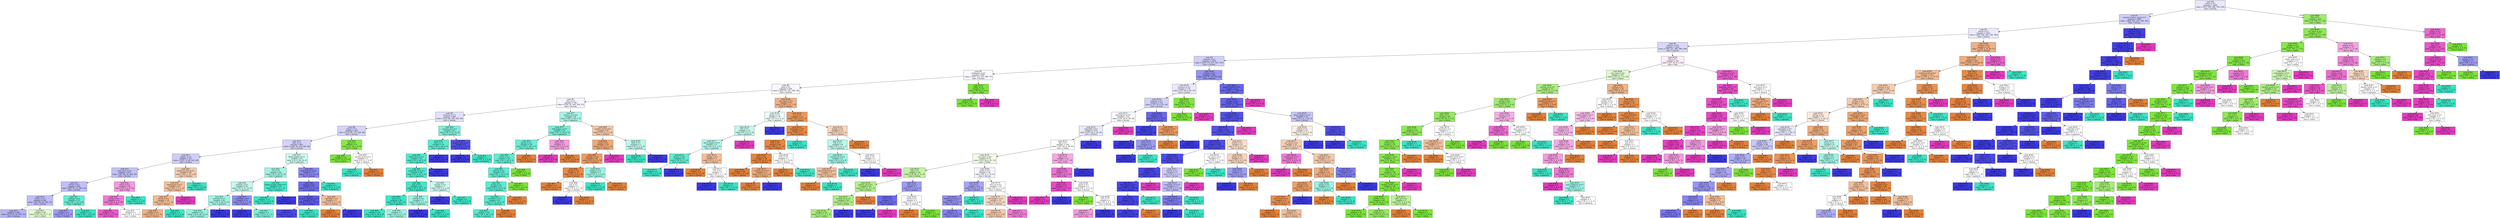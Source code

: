 digraph Tree {
node [shape=box, style="filled", color="black"] ;
0 [label=<node &#35;0<br/>cumin &le; 0.5<br/>samples = 2298<br/>value = [412, 568, 290, 769, 259]<br/>class = korean>, fillcolor="#3c39e51e"] ;
1 [label=<node &#35;1<br/>roasted_sesame_seed &le; 0.5<br/>samples = 1869<br/>value = [408, 229, 285, 766, 181]<br/>class = korean>, fillcolor="#3c39e53e"] ;
0 -> 1 [labeldistance=2.5, labelangle=45, headlabel="True"] ;
2 [label=<node &#35;2<br/>starch &le; 0.5<br/>samples = 1631<br/>value = [404, 229, 280, 538, 180]<br/>class = korean>, fillcolor="#3c39e51c"] ;
1 -> 2 ;
3 [label=<node &#35;3<br/>cilantro &le; 0.5<br/>samples = 1416<br/>value = [256, 227, 266, 498, 169]<br/>class = korean>, fillcolor="#3c39e533"] ;
2 -> 3 ;
4 [label=<node &#35;4<br/>cayenne &le; 0.5<br/>samples = 1254<br/>value = [219, 174, 257, 497, 107]<br/>class = korean>, fillcolor="#3c39e53d"] ;
3 -> 4 ;
5 [label=<node &#35;5<br/>cardamom &le; 0.5<br/>samples = 869<br/>value = [182, 123, 241, 266, 57]<br/>class = korean>, fillcolor="#3c39e50a"] ;
4 -> 5 ;
6 [label=<node &#35;6<br/>pork &le; 0.5<br/>samples = 836<br/>value = [182, 91, 241, 266, 56]<br/>class = korean>, fillcolor="#3c39e50b"] ;
5 -> 6 ;
7 [label=<node &#35;7<br/>wine &le; 0.5<br/>samples = 766<br/>value = [134, 91, 229, 259, 53]<br/>class = korean>, fillcolor="#3c39e50e"] ;
6 -> 7 ;
8 [label=<node &#35;8<br/>seaweed &le; 0.5<br/>samples = 684<br/>value = [110, 89, 180, 256, 49]<br/>class = korean>, fillcolor="#3c39e526"] ;
7 -> 8 ;
9 [label=<node &#35;9<br/>yogurt &le; 0.5<br/>samples = 623<br/>value = [110, 89, 135, 240, 49]<br/>class = korean>, fillcolor="#3c39e537"] ;
8 -> 9 ;
10 [label=<node &#35;10<br/>sake &le; 0.5<br/>samples = 602<br/>value = [109, 70, 134, 240, 49]<br/>class = korean>, fillcolor="#3c39e53a"] ;
9 -> 10 ;
11 [label=<node &#35;11<br/>pepper &le; 0.5<br/>samples = 515<br/>value = [105, 70, 86, 205, 49]<br/>class = korean>, fillcolor="#3c39e53e"] ;
10 -> 11 ;
12 [label=<node &#35;12<br/>lime_juice &le; 0.5<br/>samples = 475<br/>value = [83, 69, 76, 204, 43]<br/>class = korean>, fillcolor="#3c39e54f"] ;
11 -> 12 ;
13 [label=<node &#35;13<br/>barley &le; 0.5<br/>samples = 459<br/>value = [83, 67, 72, 204, 33]<br/>class = korean>, fillcolor="#3c39e552"] ;
12 -> 13 ;
14 [label=<node &#35;14<br/>butter &le; 0.5<br/>samples = 444<br/>value = [83, 66, 60, 202, 33]<br/>class = korean>, fillcolor="#3c39e554"] ;
13 -> 14 ;
15 [label=<node &#35;15<br/>samples = 396<br/>value = [73, 47, 50, 195, 31]<br/>class = korean>, fillcolor="#3c39e560"] ;
14 -> 15 ;
16 [label=<node &#35;16<br/>samples = 48<br/>value = [10, 19, 10, 7, 2]<br/>class = indian>, fillcolor="#7be5393c"] ;
14 -> 16 ;
17 [label=<node &#35;17<br/>soybean &le; 0.5<br/>samples = 15<br/>value = [0, 1, 12, 2, 0]<br/>class = japanese>, fillcolor="#39e5c5c4"] ;
13 -> 17 ;
18 [label=<node &#35;18<br/>samples = 3<br/>value = [0, 1, 0, 2, 0]<br/>class = korean>, fillcolor="#3c39e57f"] ;
17 -> 18 ;
19 [label=<node &#35;19<br/>samples = 12<br/>value = [0, 0, 12, 0, 0]<br/>class = japanese>, fillcolor="#39e5c5ff"] ;
17 -> 19 ;
20 [label=<node &#35;20<br/>wheat &le; 0.5<br/>samples = 16<br/>value = [0, 2, 4, 0, 10]<br/>class = thai>, fillcolor="#e539c080"] ;
12 -> 20 ;
21 [label=<node &#35;21<br/>mango &le; 0.5<br/>samples = 14<br/>value = [0, 2, 2, 0, 10]<br/>class = thai>, fillcolor="#e539c0aa"] ;
20 -> 21 ;
22 [label=<node &#35;22<br/>samples = 12<br/>value = [0, 1, 1, 0, 10]<br/>class = thai>, fillcolor="#e539c0d1"] ;
21 -> 22 ;
23 [label=<node &#35;23<br/>samples = 2<br/>value = [0, 1, 1, 0, 0]<br/>class = indian>, fillcolor="#7be53900"] ;
21 -> 23 ;
24 [label=<node &#35;24<br/>samples = 2<br/>value = [0, 0, 2, 0, 0]<br/>class = japanese>, fillcolor="#39e5c5ff"] ;
20 -> 24 ;
25 [label=<node &#35;25<br/>mandarin_peel &le; 0.5<br/>samples = 40<br/>value = [22, 1, 10, 1, 6]<br/>class = chinese>, fillcolor="#e5813966"] ;
11 -> 25 ;
26 [label=<node &#35;26<br/>lemongrass &le; 0.5<br/>samples = 37<br/>value = [22, 1, 7, 1, 6]<br/>class = chinese>, fillcolor="#e5813980"] ;
25 -> 26 ;
27 [label=<node &#35;27<br/>barley &le; 0.5<br/>samples = 35<br/>value = [22, 1, 7, 1, 4]<br/>class = chinese>, fillcolor="#e5813989"] ;
26 -> 27 ;
28 [label=<node &#35;28<br/>samples = 33<br/>value = [22, 1, 5, 1, 4]<br/>class = chinese>, fillcolor="#e581399b"] ;
27 -> 28 ;
29 [label=<node &#35;29<br/>samples = 2<br/>value = [0, 0, 2, 0, 0]<br/>class = japanese>, fillcolor="#39e5c5ff"] ;
27 -> 29 ;
30 [label=<node &#35;30<br/>samples = 2<br/>value = [0, 0, 0, 0, 2]<br/>class = thai>, fillcolor="#e539c0ff"] ;
26 -> 30 ;
31 [label=<node &#35;31<br/>samples = 3<br/>value = [0, 0, 3, 0, 0]<br/>class = japanese>, fillcolor="#39e5c5ff"] ;
25 -> 31 ;
32 [label=<node &#35;32<br/>black_pepper &le; 0.5<br/>samples = 87<br/>value = [4, 0, 48, 35, 0]<br/>class = japanese>, fillcolor="#39e5c540"] ;
10 -> 32 ;
33 [label=<node &#35;33<br/>rice &le; 0.5<br/>samples = 68<br/>value = [2, 0, 44, 22, 0]<br/>class = japanese>, fillcolor="#39e5c57a"] ;
32 -> 33 ;
34 [label=<node &#35;34<br/>soybean &le; 0.5<br/>samples = 54<br/>value = [2, 0, 31, 21, 0]<br/>class = japanese>, fillcolor="#39e5c54d"] ;
33 -> 34 ;
35 [label=<node &#35;35<br/>mustard &le; 0.5<br/>samples = 44<br/>value = [2, 0, 28, 14, 0]<br/>class = japanese>, fillcolor="#39e5c577"] ;
34 -> 35 ;
36 [label=<node &#35;36<br/>samples = 42<br/>value = [2, 0, 28, 12, 0]<br/>class = japanese>, fillcolor="#39e5c588"] ;
35 -> 36 ;
37 [label=<node &#35;37<br/>samples = 2<br/>value = [0, 0, 0, 2, 0]<br/>class = korean>, fillcolor="#3c39e5ff"] ;
35 -> 37 ;
38 [label=<node &#35;38<br/>vegetable &le; 0.5<br/>samples = 10<br/>value = [0, 0, 3, 7, 0]<br/>class = korean>, fillcolor="#3c39e592"] ;
34 -> 38 ;
39 [label=<node &#35;39<br/>samples = 6<br/>value = [0, 0, 0, 6, 0]<br/>class = korean>, fillcolor="#3c39e5ff"] ;
38 -> 39 ;
40 [label=<node &#35;40<br/>samples = 4<br/>value = [0, 0, 3, 1, 0]<br/>class = japanese>, fillcolor="#39e5c5aa"] ;
38 -> 40 ;
41 [label=<node &#35;41<br/>black_sesame_seed &le; 0.5<br/>samples = 14<br/>value = [0, 0, 13, 1, 0]<br/>class = japanese>, fillcolor="#39e5c5eb"] ;
33 -> 41 ;
42 [label=<node &#35;42<br/>samples = 13<br/>value = [0, 0, 13, 0, 0]<br/>class = japanese>, fillcolor="#39e5c5ff"] ;
41 -> 42 ;
43 [label=<node &#35;43<br/>samples = 1<br/>value = [0, 0, 0, 1, 0]<br/>class = korean>, fillcolor="#3c39e5ff"] ;
41 -> 43 ;
44 [label=<node &#35;44<br/>katsuobushi &le; 0.5<br/>samples = 19<br/>value = [2, 0, 4, 13, 0]<br/>class = korean>, fillcolor="#3c39e599"] ;
32 -> 44 ;
45 [label=<node &#35;45<br/>chicken &le; 0.5<br/>samples = 17<br/>value = [2, 0, 2, 13, 0]<br/>class = korean>, fillcolor="#3c39e5bb"] ;
44 -> 45 ;
46 [label=<node &#35;46<br/>chinese_cabbage &le; 0.5<br/>samples = 14<br/>value = [0, 0, 2, 12, 0]<br/>class = korean>, fillcolor="#3c39e5d4"] ;
45 -> 46 ;
47 [label=<node &#35;47<br/>samples = 13<br/>value = [0, 0, 1, 12, 0]<br/>class = korean>, fillcolor="#3c39e5ea"] ;
46 -> 47 ;
48 [label=<node &#35;48<br/>samples = 1<br/>value = [0, 0, 1, 0, 0]<br/>class = japanese>, fillcolor="#39e5c5ff"] ;
46 -> 48 ;
49 [label=<node &#35;49<br/>vegetable &le; 0.5<br/>samples = 3<br/>value = [2, 0, 0, 1, 0]<br/>class = chinese>, fillcolor="#e581397f"] ;
45 -> 49 ;
50 [label=<node &#35;50<br/>samples = 2<br/>value = [2, 0, 0, 0, 0]<br/>class = chinese>, fillcolor="#e58139ff"] ;
49 -> 50 ;
51 [label=<node &#35;51<br/>samples = 1<br/>value = [0, 0, 0, 1, 0]<br/>class = korean>, fillcolor="#3c39e5ff"] ;
49 -> 51 ;
52 [label=<node &#35;52<br/>samples = 2<br/>value = [0, 0, 2, 0, 0]<br/>class = japanese>, fillcolor="#39e5c5ff"] ;
44 -> 52 ;
53 [label=<node &#35;53<br/>egg &le; 0.5<br/>samples = 21<br/>value = [1, 19, 1, 0, 0]<br/>class = indian>, fillcolor="#7be539e6"] ;
9 -> 53 ;
54 [label=<node &#35;54<br/>samples = 19<br/>value = [0, 19, 0, 0, 0]<br/>class = indian>, fillcolor="#7be539ff"] ;
53 -> 54 ;
55 [label=<node &#35;55<br/>sesame_seed &le; 0.5<br/>samples = 2<br/>value = [1, 0, 1, 0, 0]<br/>class = chinese>, fillcolor="#e5813900"] ;
53 -> 55 ;
56 [label=<node &#35;56<br/>samples = 1<br/>value = [0, 0, 1, 0, 0]<br/>class = japanese>, fillcolor="#39e5c5ff"] ;
55 -> 56 ;
57 [label=<node &#35;57<br/>samples = 1<br/>value = [1, 0, 0, 0, 0]<br/>class = chinese>, fillcolor="#e58139ff"] ;
55 -> 57 ;
58 [label=<node &#35;58<br/>sesame_oil &le; 0.5<br/>samples = 61<br/>value = [0, 0, 45, 16, 0]<br/>class = japanese>, fillcolor="#39e5c5a4"] ;
8 -> 58 ;
59 [label=<node &#35;59<br/>beef &le; 0.5<br/>samples = 52<br/>value = [0, 0, 44, 8, 0]<br/>class = japanese>, fillcolor="#39e5c5d1"] ;
58 -> 59 ;
60 [label=<node &#35;60<br/>black_bean &le; 0.5<br/>samples = 50<br/>value = [0, 0, 44, 6, 0]<br/>class = japanese>, fillcolor="#39e5c5dc"] ;
59 -> 60 ;
61 [label=<node &#35;61<br/>vegetable_oil &le; 0.5<br/>samples = 49<br/>value = [0, 0, 44, 5, 0]<br/>class = japanese>, fillcolor="#39e5c5e2"] ;
60 -> 61 ;
62 [label=<node &#35;62<br/>kelp &le; 0.5<br/>samples = 42<br/>value = [0, 0, 40, 2, 0]<br/>class = japanese>, fillcolor="#39e5c5f2"] ;
61 -> 62 ;
63 [label=<node &#35;63<br/>tuna &le; 0.5<br/>samples = 39<br/>value = [0, 0, 38, 1, 0]<br/>class = japanese>, fillcolor="#39e5c5f8"] ;
62 -> 63 ;
64 [label=<node &#35;64<br/>samples = 36<br/>value = [0, 0, 36, 0, 0]<br/>class = japanese>, fillcolor="#39e5c5ff"] ;
63 -> 64 ;
65 [label=<node &#35;65<br/>samples = 3<br/>value = [0, 0, 2, 1, 0]<br/>class = japanese>, fillcolor="#39e5c57f"] ;
63 -> 65 ;
66 [label=<node &#35;66<br/>wasabi &le; 0.5<br/>samples = 3<br/>value = [0, 0, 2, 1, 0]<br/>class = japanese>, fillcolor="#39e5c57f"] ;
62 -> 66 ;
67 [label=<node &#35;67<br/>samples = 1<br/>value = [0, 0, 0, 1, 0]<br/>class = korean>, fillcolor="#3c39e5ff"] ;
66 -> 67 ;
68 [label=<node &#35;68<br/>samples = 2<br/>value = [0, 0, 2, 0, 0]<br/>class = japanese>, fillcolor="#39e5c5ff"] ;
66 -> 68 ;
69 [label=<node &#35;69<br/>vinegar &le; 0.5<br/>samples = 7<br/>value = [0, 0, 4, 3, 0]<br/>class = japanese>, fillcolor="#39e5c540"] ;
61 -> 69 ;
70 [label=<node &#35;70<br/>samples = 3<br/>value = [0, 0, 0, 3, 0]<br/>class = korean>, fillcolor="#3c39e5ff"] ;
69 -> 70 ;
71 [label=<node &#35;71<br/>samples = 4<br/>value = [0, 0, 4, 0, 0]<br/>class = japanese>, fillcolor="#39e5c5ff"] ;
69 -> 71 ;
72 [label=<node &#35;72<br/>samples = 1<br/>value = [0, 0, 0, 1, 0]<br/>class = korean>, fillcolor="#3c39e5ff"] ;
60 -> 72 ;
73 [label=<node &#35;73<br/>samples = 2<br/>value = [0, 0, 0, 2, 0]<br/>class = korean>, fillcolor="#3c39e5ff"] ;
59 -> 73 ;
74 [label=<node &#35;74<br/>sesame_seed &le; 0.5<br/>samples = 9<br/>value = [0, 0, 1, 8, 0]<br/>class = korean>, fillcolor="#3c39e5df"] ;
58 -> 74 ;
75 [label=<node &#35;75<br/>samples = 8<br/>value = [0, 0, 0, 8, 0]<br/>class = korean>, fillcolor="#3c39e5ff"] ;
74 -> 75 ;
76 [label=<node &#35;76<br/>samples = 1<br/>value = [0, 0, 1, 0, 0]<br/>class = japanese>, fillcolor="#39e5c5ff"] ;
74 -> 76 ;
77 [label=<node &#35;77<br/>sesame_oil &le; 0.5<br/>samples = 82<br/>value = [24, 2, 49, 3, 4]<br/>class = japanese>, fillcolor="#39e5c56e"] ;
7 -> 77 ;
78 [label=<node &#35;78<br/>bell_pepper &le; 0.5<br/>samples = 59<br/>value = [11, 2, 44, 0, 2]<br/>class = japanese>, fillcolor="#39e5c5af"] ;
77 -> 78 ;
79 [label=<node &#35;79<br/>peanut &le; 0.5<br/>samples = 56<br/>value = [10, 2, 44, 0, 0]<br/>class = japanese>, fillcolor="#39e5c5bc"] ;
78 -> 79 ;
80 [label=<node &#35;80<br/>cream &le; 0.5<br/>samples = 54<br/>value = [8, 2, 44, 0, 0]<br/>class = japanese>, fillcolor="#39e5c5c8"] ;
79 -> 80 ;
81 [label=<node &#35;81<br/>apricot &le; 0.5<br/>samples = 53<br/>value = [8, 1, 44, 0, 0]<br/>class = japanese>, fillcolor="#39e5c5cc"] ;
80 -> 81 ;
82 [label=<node &#35;82<br/>turnip &le; 0.5<br/>samples = 52<br/>value = [8, 0, 44, 0, 0]<br/>class = japanese>, fillcolor="#39e5c5d1"] ;
81 -> 82 ;
83 [label=<node &#35;83<br/>coriander &le; 0.5<br/>samples = 51<br/>value = [7, 0, 44, 0, 0]<br/>class = japanese>, fillcolor="#39e5c5d6"] ;
82 -> 83 ;
84 [label=<node &#35;84<br/>samples = 50<br/>value = [6, 0, 44, 0, 0]<br/>class = japanese>, fillcolor="#39e5c5dc"] ;
83 -> 84 ;
85 [label=<node &#35;85<br/>samples = 1<br/>value = [1, 0, 0, 0, 0]<br/>class = chinese>, fillcolor="#e58139ff"] ;
83 -> 85 ;
86 [label=<node &#35;86<br/>samples = 1<br/>value = [1, 0, 0, 0, 0]<br/>class = chinese>, fillcolor="#e58139ff"] ;
82 -> 86 ;
87 [label=<node &#35;87<br/>samples = 1<br/>value = [0, 1, 0, 0, 0]<br/>class = indian>, fillcolor="#7be539ff"] ;
81 -> 87 ;
88 [label=<node &#35;88<br/>samples = 1<br/>value = [0, 1, 0, 0, 0]<br/>class = indian>, fillcolor="#7be539ff"] ;
80 -> 88 ;
89 [label=<node &#35;89<br/>samples = 2<br/>value = [2, 0, 0, 0, 0]<br/>class = chinese>, fillcolor="#e58139ff"] ;
79 -> 89 ;
90 [label=<node &#35;90<br/>bean &le; 0.5<br/>samples = 3<br/>value = [1, 0, 0, 0, 2]<br/>class = thai>, fillcolor="#e539c07f"] ;
78 -> 90 ;
91 [label=<node &#35;91<br/>samples = 2<br/>value = [0, 0, 0, 0, 2]<br/>class = thai>, fillcolor="#e539c0ff"] ;
90 -> 91 ;
92 [label=<node &#35;92<br/>samples = 1<br/>value = [1, 0, 0, 0, 0]<br/>class = chinese>, fillcolor="#e58139ff"] ;
90 -> 92 ;
93 [label=<node &#35;93<br/>sesame_seed &le; 0.5<br/>samples = 23<br/>value = [13, 0, 5, 3, 2]<br/>class = chinese>, fillcolor="#e5813971"] ;
77 -> 93 ;
94 [label=<node &#35;94<br/>honey &le; 0.5<br/>samples = 18<br/>value = [13, 0, 2, 1, 2]<br/>class = chinese>, fillcolor="#e58139af"] ;
93 -> 94 ;
95 [label=<node &#35;95<br/>soybean &le; 0.5<br/>samples = 16<br/>value = [13, 0, 2, 1, 0]<br/>class = chinese>, fillcolor="#e58139c8"] ;
94 -> 95 ;
96 [label=<node &#35;96<br/>shrimp &le; 0.5<br/>samples = 13<br/>value = [12, 0, 0, 1, 0]<br/>class = chinese>, fillcolor="#e58139ea"] ;
95 -> 96 ;
97 [label=<node &#35;97<br/>samples = 11<br/>value = [11, 0, 0, 0, 0]<br/>class = chinese>, fillcolor="#e58139ff"] ;
96 -> 97 ;
98 [label=<node &#35;98<br/>pea &le; 0.5<br/>samples = 2<br/>value = [1, 0, 0, 1, 0]<br/>class = chinese>, fillcolor="#e5813900"] ;
96 -> 98 ;
99 [label=<node &#35;99<br/>samples = 1<br/>value = [0, 0, 0, 1, 0]<br/>class = korean>, fillcolor="#3c39e5ff"] ;
98 -> 99 ;
100 [label=<node &#35;100<br/>samples = 1<br/>value = [1, 0, 0, 0, 0]<br/>class = chinese>, fillcolor="#e58139ff"] ;
98 -> 100 ;
101 [label=<node &#35;101<br/>pepper &le; 0.5<br/>samples = 3<br/>value = [1, 0, 2, 0, 0]<br/>class = japanese>, fillcolor="#39e5c57f"] ;
95 -> 101 ;
102 [label=<node &#35;102<br/>samples = 2<br/>value = [0, 0, 2, 0, 0]<br/>class = japanese>, fillcolor="#39e5c5ff"] ;
101 -> 102 ;
103 [label=<node &#35;103<br/>samples = 1<br/>value = [1, 0, 0, 0, 0]<br/>class = chinese>, fillcolor="#e58139ff"] ;
101 -> 103 ;
104 [label=<node &#35;104<br/>samples = 2<br/>value = [0, 0, 0, 0, 2]<br/>class = thai>, fillcolor="#e539c0ff"] ;
94 -> 104 ;
105 [label=<node &#35;105<br/>beef &le; 0.5<br/>samples = 5<br/>value = [0, 0, 3, 2, 0]<br/>class = japanese>, fillcolor="#39e5c555"] ;
93 -> 105 ;
106 [label=<node &#35;106<br/>samples = 3<br/>value = [0, 0, 3, 0, 0]<br/>class = japanese>, fillcolor="#39e5c5ff"] ;
105 -> 106 ;
107 [label=<node &#35;107<br/>samples = 2<br/>value = [0, 0, 0, 2, 0]<br/>class = korean>, fillcolor="#3c39e5ff"] ;
105 -> 107 ;
108 [label=<node &#35;108<br/>soy_sauce &le; 0.5<br/>samples = 70<br/>value = [48, 0, 12, 7, 3]<br/>class = chinese>, fillcolor="#e581399e"] ;
6 -> 108 ;
109 [label=<node &#35;109<br/>ginger &le; 0.5<br/>samples = 16<br/>value = [3, 0, 6, 5, 2]<br/>class = japanese>, fillcolor="#39e5c517"] ;
108 -> 109 ;
110 [label=<node &#35;110<br/>fish &le; 0.5<br/>samples = 13<br/>value = [3, 0, 6, 2, 2]<br/>class = japanese>, fillcolor="#39e5c54d"] ;
109 -> 110 ;
111 [label=<node &#35;111<br/>black_pepper &le; 0.5<br/>samples = 11<br/>value = [3, 0, 6, 2, 0]<br/>class = japanese>, fillcolor="#39e5c560"] ;
110 -> 111 ;
112 [label=<node &#35;112<br/>peanut &le; 0.5<br/>samples = 6<br/>value = [0, 0, 5, 1, 0]<br/>class = japanese>, fillcolor="#39e5c5cc"] ;
111 -> 112 ;
113 [label=<node &#35;113<br/>samples = 5<br/>value = [0, 0, 5, 0, 0]<br/>class = japanese>, fillcolor="#39e5c5ff"] ;
112 -> 113 ;
114 [label=<node &#35;114<br/>samples = 1<br/>value = [0, 0, 0, 1, 0]<br/>class = korean>, fillcolor="#3c39e5ff"] ;
112 -> 114 ;
115 [label=<node &#35;115<br/>vinegar &le; 0.5<br/>samples = 5<br/>value = [3, 0, 1, 1, 0]<br/>class = chinese>, fillcolor="#e581397f"] ;
111 -> 115 ;
116 [label=<node &#35;116<br/>samples = 3<br/>value = [3, 0, 0, 0, 0]<br/>class = chinese>, fillcolor="#e58139ff"] ;
115 -> 116 ;
117 [label=<node &#35;117<br/>corn &le; 0.5<br/>samples = 2<br/>value = [0, 0, 1, 1, 0]<br/>class = japanese>, fillcolor="#39e5c500"] ;
115 -> 117 ;
118 [label=<node &#35;118<br/>samples = 1<br/>value = [0, 0, 0, 1, 0]<br/>class = korean>, fillcolor="#3c39e5ff"] ;
117 -> 118 ;
119 [label=<node &#35;119<br/>samples = 1<br/>value = [0, 0, 1, 0, 0]<br/>class = japanese>, fillcolor="#39e5c5ff"] ;
117 -> 119 ;
120 [label=<node &#35;120<br/>samples = 2<br/>value = [0, 0, 0, 0, 2]<br/>class = thai>, fillcolor="#e539c0ff"] ;
110 -> 120 ;
121 [label=<node &#35;121<br/>samples = 3<br/>value = [0, 0, 0, 3, 0]<br/>class = korean>, fillcolor="#3c39e5ff"] ;
109 -> 121 ;
122 [label=<node &#35;122<br/>rice &le; 0.5<br/>samples = 54<br/>value = [45, 0, 6, 2, 1]<br/>class = chinese>, fillcolor="#e58139cf"] ;
108 -> 122 ;
123 [label=<node &#35;123<br/>enokidake &le; 0.5<br/>samples = 41<br/>value = [38, 0, 2, 1, 0]<br/>class = chinese>, fillcolor="#e58139eb"] ;
122 -> 123 ;
124 [label=<node &#35;124<br/>cider &le; 0.5<br/>samples = 40<br/>value = [38, 0, 1, 1, 0]<br/>class = chinese>, fillcolor="#e58139f2"] ;
123 -> 124 ;
125 [label=<node &#35;125<br/>onion &le; 0.5<br/>samples = 38<br/>value = [37, 0, 0, 1, 0]<br/>class = chinese>, fillcolor="#e58139f8"] ;
124 -> 125 ;
126 [label=<node &#35;126<br/>samples = 34<br/>value = [34, 0, 0, 0, 0]<br/>class = chinese>, fillcolor="#e58139ff"] ;
125 -> 126 ;
127 [label=<node &#35;127<br/>sesame_oil &le; 0.5<br/>samples = 4<br/>value = [3, 0, 0, 1, 0]<br/>class = chinese>, fillcolor="#e58139aa"] ;
125 -> 127 ;
128 [label=<node &#35;128<br/>samples = 3<br/>value = [3, 0, 0, 0, 0]<br/>class = chinese>, fillcolor="#e58139ff"] ;
127 -> 128 ;
129 [label=<node &#35;129<br/>samples = 1<br/>value = [0, 0, 0, 1, 0]<br/>class = korean>, fillcolor="#3c39e5ff"] ;
127 -> 129 ;
130 [label=<node &#35;130<br/>wine &le; 0.5<br/>samples = 2<br/>value = [1, 0, 1, 0, 0]<br/>class = chinese>, fillcolor="#e5813900"] ;
124 -> 130 ;
131 [label=<node &#35;131<br/>samples = 1<br/>value = [1, 0, 0, 0, 0]<br/>class = chinese>, fillcolor="#e58139ff"] ;
130 -> 131 ;
132 [label=<node &#35;132<br/>samples = 1<br/>value = [0, 0, 1, 0, 0]<br/>class = japanese>, fillcolor="#39e5c5ff"] ;
130 -> 132 ;
133 [label=<node &#35;133<br/>samples = 1<br/>value = [0, 0, 1, 0, 0]<br/>class = japanese>, fillcolor="#39e5c5ff"] ;
123 -> 133 ;
134 [label=<node &#35;134<br/>pepper &le; 0.5<br/>samples = 13<br/>value = [7, 0, 4, 1, 1]<br/>class = chinese>, fillcolor="#e5813955"] ;
122 -> 134 ;
135 [label=<node &#35;135<br/>fish &le; 0.5<br/>samples = 8<br/>value = [2, 0, 4, 1, 1]<br/>class = japanese>, fillcolor="#39e5c555"] ;
134 -> 135 ;
136 [label=<node &#35;136<br/>sesame_oil &le; 0.5<br/>samples = 6<br/>value = [2, 0, 4, 0, 0]<br/>class = japanese>, fillcolor="#39e5c57f"] ;
135 -> 136 ;
137 [label=<node &#35;137<br/>cane_molasses &le; 0.5<br/>samples = 3<br/>value = [2, 0, 1, 0, 0]<br/>class = chinese>, fillcolor="#e581397f"] ;
136 -> 137 ;
138 [label=<node &#35;138<br/>samples = 2<br/>value = [2, 0, 0, 0, 0]<br/>class = chinese>, fillcolor="#e58139ff"] ;
137 -> 138 ;
139 [label=<node &#35;139<br/>samples = 1<br/>value = [0, 0, 1, 0, 0]<br/>class = japanese>, fillcolor="#39e5c5ff"] ;
137 -> 139 ;
140 [label=<node &#35;140<br/>samples = 3<br/>value = [0, 0, 3, 0, 0]<br/>class = japanese>, fillcolor="#39e5c5ff"] ;
136 -> 140 ;
141 [label=<node &#35;141<br/>bean &le; 0.5<br/>samples = 2<br/>value = [0, 0, 0, 1, 1]<br/>class = korean>, fillcolor="#3c39e500"] ;
135 -> 141 ;
142 [label=<node &#35;142<br/>samples = 1<br/>value = [0, 0, 0, 1, 0]<br/>class = korean>, fillcolor="#3c39e5ff"] ;
141 -> 142 ;
143 [label=<node &#35;143<br/>samples = 1<br/>value = [0, 0, 0, 0, 1]<br/>class = thai>, fillcolor="#e539c0ff"] ;
141 -> 143 ;
144 [label=<node &#35;144<br/>samples = 5<br/>value = [5, 0, 0, 0, 0]<br/>class = chinese>, fillcolor="#e58139ff"] ;
134 -> 144 ;
145 [label=<node &#35;145<br/>coffee &le; 0.5<br/>samples = 33<br/>value = [0, 32, 0, 0, 1]<br/>class = indian>, fillcolor="#7be539f7"] ;
5 -> 145 ;
146 [label=<node &#35;146<br/>samples = 32<br/>value = [0, 32, 0, 0, 0]<br/>class = indian>, fillcolor="#7be539ff"] ;
145 -> 146 ;
147 [label=<node &#35;147<br/>samples = 1<br/>value = [0, 0, 0, 0, 1]<br/>class = thai>, fillcolor="#e539c0ff"] ;
145 -> 147 ;
148 [label=<node &#35;148<br/>scallion &le; 0.5<br/>samples = 385<br/>value = [37, 51, 16, 231, 50]<br/>class = korean>, fillcolor="#3c39e589"] ;
4 -> 148 ;
149 [label=<node &#35;149<br/>turmeric &le; 0.5<br/>samples = 174<br/>value = [15, 50, 9, 63, 37]<br/>class = korean>, fillcolor="#3c39e51b"] ;
148 -> 149 ;
150 [label=<node &#35;150<br/>soybean &le; 0.5<br/>samples = 152<br/>value = [15, 29, 9, 63, 36]<br/>class = korean>, fillcolor="#3c39e53b"] ;
149 -> 150 ;
151 [label=<node &#35;151<br/>lemongrass &le; 0.5<br/>samples = 121<br/>value = [10, 29, 8, 38, 36]<br/>class = korean>, fillcolor="#3c39e506"] ;
150 -> 151 ;
152 [label=<node &#35;152<br/>vegetable &le; 0.5<br/>samples = 110<br/>value = [10, 29, 8, 38, 25]<br/>class = korean>, fillcolor="#3c39e51c"] ;
151 -> 152 ;
153 [label=<node &#35;153<br/>fish &le; 0.5<br/>samples = 100<br/>value = [10, 29, 8, 28, 25]<br/>class = indian>, fillcolor="#7be53904"] ;
152 -> 153 ;
154 [label=<node &#35;154<br/>soy_sauce &le; 0.5<br/>samples = 79<br/>value = [10, 28, 8, 21, 12]<br/>class = indian>, fillcolor="#7be5391f"] ;
153 -> 154 ;
155 [label=<node &#35;155<br/>egg &le; 0.5<br/>samples = 49<br/>value = [4, 28, 3, 11, 3]<br/>class = indian>, fillcolor="#7be53972"] ;
154 -> 155 ;
156 [label=<node &#35;156<br/>peanut_oil &le; 0.5<br/>samples = 42<br/>value = [3, 27, 3, 7, 2]<br/>class = indian>, fillcolor="#7be53992"] ;
155 -> 156 ;
157 [label=<node &#35;157<br/>sesame_oil &le; 0.5<br/>samples = 40<br/>value = [1, 27, 3, 7, 2]<br/>class = indian>, fillcolor="#7be5399b"] ;
156 -> 157 ;
158 [label=<node &#35;158<br/>samples = 38<br/>value = [1, 27, 3, 5, 2]<br/>class = indian>, fillcolor="#7be539aa"] ;
157 -> 158 ;
159 [label=<node &#35;159<br/>samples = 2<br/>value = [0, 0, 0, 2, 0]<br/>class = korean>, fillcolor="#3c39e5ff"] ;
157 -> 159 ;
160 [label=<node &#35;160<br/>samples = 2<br/>value = [2, 0, 0, 0, 0]<br/>class = chinese>, fillcolor="#e58139ff"] ;
156 -> 160 ;
161 [label=<node &#35;161<br/>corn &le; 0.5<br/>samples = 7<br/>value = [1, 1, 0, 4, 1]<br/>class = korean>, fillcolor="#3c39e57f"] ;
155 -> 161 ;
162 [label=<node &#35;162<br/>bread &le; 0.5<br/>samples = 5<br/>value = [0, 0, 0, 4, 1]<br/>class = korean>, fillcolor="#3c39e5bf"] ;
161 -> 162 ;
163 [label=<node &#35;163<br/>samples = 4<br/>value = [0, 0, 0, 4, 0]<br/>class = korean>, fillcolor="#3c39e5ff"] ;
162 -> 163 ;
164 [label=<node &#35;164<br/>samples = 1<br/>value = [0, 0, 0, 0, 1]<br/>class = thai>, fillcolor="#e539c0ff"] ;
162 -> 164 ;
165 [label=<node &#35;165<br/>wheat &le; 0.5<br/>samples = 2<br/>value = [1, 1, 0, 0, 0]<br/>class = chinese>, fillcolor="#e5813900"] ;
161 -> 165 ;
166 [label=<node &#35;166<br/>samples = 1<br/>value = [1, 0, 0, 0, 0]<br/>class = chinese>, fillcolor="#e58139ff"] ;
165 -> 166 ;
167 [label=<node &#35;167<br/>samples = 1<br/>value = [0, 1, 0, 0, 0]<br/>class = indian>, fillcolor="#7be539ff"] ;
165 -> 167 ;
168 [label=<node &#35;168<br/>garlic &le; 0.5<br/>samples = 30<br/>value = [6, 0, 5, 10, 9]<br/>class = korean>, fillcolor="#3c39e50c"] ;
154 -> 168 ;
169 [label=<node &#35;169<br/>rice &le; 0.5<br/>samples = 14<br/>value = [0, 0, 3, 8, 3]<br/>class = korean>, fillcolor="#3c39e574"] ;
168 -> 169 ;
170 [label=<node &#35;170<br/>chicken_broth &le; 0.5<br/>samples = 12<br/>value = [0, 0, 1, 8, 3]<br/>class = korean>, fillcolor="#3c39e58e"] ;
169 -> 170 ;
171 [label=<node &#35;171<br/>samples = 11<br/>value = [0, 0, 0, 8, 3]<br/>class = korean>, fillcolor="#3c39e59f"] ;
170 -> 171 ;
172 [label=<node &#35;172<br/>samples = 1<br/>value = [0, 0, 1, 0, 0]<br/>class = japanese>, fillcolor="#39e5c5ff"] ;
170 -> 172 ;
173 [label=<node &#35;173<br/>samples = 2<br/>value = [0, 0, 2, 0, 0]<br/>class = japanese>, fillcolor="#39e5c5ff"] ;
169 -> 173 ;
174 [label=<node &#35;174<br/>olive_oil &le; 0.5<br/>samples = 16<br/>value = [6, 0, 2, 2, 6]<br/>class = chinese>, fillcolor="#e5813900"] ;
168 -> 174 ;
175 [label=<node &#35;175<br/>bell_pepper &le; 0.5<br/>samples = 13<br/>value = [6, 0, 2, 2, 3]<br/>class = chinese>, fillcolor="#e581394d"] ;
174 -> 175 ;
176 [label=<node &#35;176<br/>samples = 9<br/>value = [5, 0, 2, 2, 0]<br/>class = chinese>, fillcolor="#e581396d"] ;
175 -> 176 ;
177 [label=<node &#35;177<br/>samples = 4<br/>value = [1, 0, 0, 0, 3]<br/>class = thai>, fillcolor="#e539c0aa"] ;
175 -> 177 ;
178 [label=<node &#35;178<br/>samples = 3<br/>value = [0, 0, 0, 0, 3]<br/>class = thai>, fillcolor="#e539c0ff"] ;
174 -> 178 ;
179 [label=<node &#35;179<br/>egg &le; 0.5<br/>samples = 21<br/>value = [0, 1, 0, 7, 13]<br/>class = thai>, fillcolor="#e539c06d"] ;
153 -> 179 ;
180 [label=<node &#35;180<br/>ginger &le; 0.5<br/>samples = 17<br/>value = [0, 1, 0, 3, 13]<br/>class = thai>, fillcolor="#e539c0b6"] ;
179 -> 180 ;
181 [label=<node &#35;181<br/>potato &le; 0.5<br/>samples = 12<br/>value = [0, 0, 0, 1, 11]<br/>class = thai>, fillcolor="#e539c0e8"] ;
180 -> 181 ;
182 [label=<node &#35;182<br/>samples = 11<br/>value = [0, 0, 0, 0, 11]<br/>class = thai>, fillcolor="#e539c0ff"] ;
181 -> 182 ;
183 [label=<node &#35;183<br/>samples = 1<br/>value = [0, 0, 0, 1, 0]<br/>class = korean>, fillcolor="#3c39e5ff"] ;
181 -> 183 ;
184 [label=<node &#35;184<br/>garlic &le; 0.5<br/>samples = 5<br/>value = [0, 1, 0, 2, 2]<br/>class = korean>, fillcolor="#3c39e500"] ;
180 -> 184 ;
185 [label=<node &#35;185<br/>samples = 1<br/>value = [0, 1, 0, 0, 0]<br/>class = indian>, fillcolor="#7be539ff"] ;
184 -> 185 ;
186 [label=<node &#35;186<br/>nira &le; 0.5<br/>samples = 4<br/>value = [0, 0, 0, 2, 2]<br/>class = korean>, fillcolor="#3c39e500"] ;
184 -> 186 ;
187 [label=<node &#35;187<br/>samples = 3<br/>value = [0, 0, 0, 1, 2]<br/>class = thai>, fillcolor="#e539c07f"] ;
186 -> 187 ;
188 [label=<node &#35;188<br/>samples = 1<br/>value = [0, 0, 0, 1, 0]<br/>class = korean>, fillcolor="#3c39e5ff"] ;
186 -> 188 ;
189 [label=<node &#35;189<br/>samples = 4<br/>value = [0, 0, 0, 4, 0]<br/>class = korean>, fillcolor="#3c39e5ff"] ;
179 -> 189 ;
190 [label=<node &#35;190<br/>samples = 10<br/>value = [0, 0, 0, 10, 0]<br/>class = korean>, fillcolor="#3c39e5ff"] ;
152 -> 190 ;
191 [label=<node &#35;191<br/>samples = 11<br/>value = [0, 0, 0, 0, 11]<br/>class = thai>, fillcolor="#e539c0ff"] ;
151 -> 191 ;
192 [label=<node &#35;192<br/>pepper &le; 0.5<br/>samples = 31<br/>value = [5, 0, 1, 25, 0]<br/>class = korean>, fillcolor="#3c39e5c4"] ;
150 -> 192 ;
193 [label=<node &#35;193<br/>lettuce &le; 0.5<br/>samples = 25<br/>value = [0, 0, 1, 24, 0]<br/>class = korean>, fillcolor="#3c39e5f4"] ;
192 -> 193 ;
194 [label=<node &#35;194<br/>samples = 22<br/>value = [0, 0, 0, 22, 0]<br/>class = korean>, fillcolor="#3c39e5ff"] ;
193 -> 194 ;
195 [label=<node &#35;195<br/>carrot &le; 0.5<br/>samples = 3<br/>value = [0, 0, 1, 2, 0]<br/>class = korean>, fillcolor="#3c39e57f"] ;
193 -> 195 ;
196 [label=<node &#35;196<br/>samples = 2<br/>value = [0, 0, 0, 2, 0]<br/>class = korean>, fillcolor="#3c39e5ff"] ;
195 -> 196 ;
197 [label=<node &#35;197<br/>samples = 1<br/>value = [0, 0, 1, 0, 0]<br/>class = japanese>, fillcolor="#39e5c5ff"] ;
195 -> 197 ;
198 [label=<node &#35;198<br/>mushroom &le; 0.5<br/>samples = 6<br/>value = [5, 0, 0, 1, 0]<br/>class = chinese>, fillcolor="#e58139cc"] ;
192 -> 198 ;
199 [label=<node &#35;199<br/>samples = 5<br/>value = [5, 0, 0, 0, 0]<br/>class = chinese>, fillcolor="#e58139ff"] ;
198 -> 199 ;
200 [label=<node &#35;200<br/>samples = 1<br/>value = [0, 0, 0, 1, 0]<br/>class = korean>, fillcolor="#3c39e5ff"] ;
198 -> 200 ;
201 [label=<node &#35;201<br/>basil &le; 0.5<br/>samples = 22<br/>value = [0, 21, 0, 0, 1]<br/>class = indian>, fillcolor="#7be539f3"] ;
149 -> 201 ;
202 [label=<node &#35;202<br/>samples = 21<br/>value = [0, 21, 0, 0, 0]<br/>class = indian>, fillcolor="#7be539ff"] ;
201 -> 202 ;
203 [label=<node &#35;203<br/>samples = 1<br/>value = [0, 0, 0, 0, 1]<br/>class = thai>, fillcolor="#e539c0ff"] ;
201 -> 203 ;
204 [label=<node &#35;204<br/>peanut_butter &le; 0.5<br/>samples = 211<br/>value = [22, 1, 7, 168, 13]<br/>class = korean>, fillcolor="#3c39e5c5"] ;
148 -> 204 ;
205 [label=<node &#35;205<br/>vinegar &le; 0.5<br/>samples = 206<br/>value = [22, 1, 7, 168, 8]<br/>class = korean>, fillcolor="#3c39e5ca"] ;
204 -> 205 ;
206 [label=<node &#35;206<br/>lemongrass &le; 0.5<br/>samples = 171<br/>value = [11, 1, 4, 150, 5]<br/>class = korean>, fillcolor="#3c39e5de"] ;
205 -> 206 ;
207 [label=<node &#35;207<br/>bean &le; 0.5<br/>samples = 169<br/>value = [11, 1, 4, 150, 3]<br/>class = korean>, fillcolor="#3c39e5e0"] ;
206 -> 207 ;
208 [label=<node &#35;208<br/>olive_oil &le; 0.5<br/>samples = 163<br/>value = [8, 1, 4, 148, 2]<br/>class = korean>, fillcolor="#3c39e5e6"] ;
207 -> 208 ;
209 [label=<node &#35;209<br/>chicken &le; 0.5<br/>samples = 161<br/>value = [8, 0, 3, 148, 2]<br/>class = korean>, fillcolor="#3c39e5e9"] ;
208 -> 209 ;
210 [label=<node &#35;210<br/>basil &le; 0.5<br/>samples = 155<br/>value = [8, 0, 1, 145, 1]<br/>class = korean>, fillcolor="#3c39e5ee"] ;
209 -> 210 ;
211 [label=<node &#35;211<br/>katsuobushi &le; 0.5<br/>samples = 154<br/>value = [8, 0, 1, 145, 0]<br/>class = korean>, fillcolor="#3c39e5ef"] ;
210 -> 211 ;
212 [label=<node &#35;212<br/>sherry &le; 0.5<br/>samples = 153<br/>value = [8, 0, 0, 145, 0]<br/>class = korean>, fillcolor="#3c39e5f1"] ;
211 -> 212 ;
213 [label=<node &#35;213<br/>samples = 152<br/>value = [7, 0, 0, 145, 0]<br/>class = korean>, fillcolor="#3c39e5f3"] ;
212 -> 213 ;
214 [label=<node &#35;214<br/>samples = 1<br/>value = [1, 0, 0, 0, 0]<br/>class = chinese>, fillcolor="#e58139ff"] ;
212 -> 214 ;
215 [label=<node &#35;215<br/>samples = 1<br/>value = [0, 0, 1, 0, 0]<br/>class = japanese>, fillcolor="#39e5c5ff"] ;
211 -> 215 ;
216 [label=<node &#35;216<br/>samples = 1<br/>value = [0, 0, 0, 0, 1]<br/>class = thai>, fillcolor="#e539c0ff"] ;
210 -> 216 ;
217 [label=<node &#35;217<br/>cashew &le; 0.5<br/>samples = 6<br/>value = [0, 0, 2, 3, 1]<br/>class = korean>, fillcolor="#3c39e540"] ;
209 -> 217 ;
218 [label=<node &#35;218<br/>vegetable_oil &le; 0.5<br/>samples = 5<br/>value = [0, 0, 2, 3, 0]<br/>class = korean>, fillcolor="#3c39e555"] ;
217 -> 218 ;
219 [label=<node &#35;219<br/>sesame_seed &le; 0.5<br/>samples = 4<br/>value = [0, 0, 1, 3, 0]<br/>class = korean>, fillcolor="#3c39e5aa"] ;
218 -> 219 ;
220 [label=<node &#35;220<br/>samples = 3<br/>value = [0, 0, 0, 3, 0]<br/>class = korean>, fillcolor="#3c39e5ff"] ;
219 -> 220 ;
221 [label=<node &#35;221<br/>samples = 1<br/>value = [0, 0, 1, 0, 0]<br/>class = japanese>, fillcolor="#39e5c5ff"] ;
219 -> 221 ;
222 [label=<node &#35;222<br/>samples = 1<br/>value = [0, 0, 1, 0, 0]<br/>class = japanese>, fillcolor="#39e5c5ff"] ;
218 -> 222 ;
223 [label=<node &#35;223<br/>samples = 1<br/>value = [0, 0, 0, 0, 1]<br/>class = thai>, fillcolor="#e539c0ff"] ;
217 -> 223 ;
224 [label=<node &#35;224<br/>soy_sauce &le; 0.5<br/>samples = 2<br/>value = [0, 1, 1, 0, 0]<br/>class = indian>, fillcolor="#7be53900"] ;
208 -> 224 ;
225 [label=<node &#35;225<br/>samples = 1<br/>value = [0, 1, 0, 0, 0]<br/>class = indian>, fillcolor="#7be539ff"] ;
224 -> 225 ;
226 [label=<node &#35;226<br/>samples = 1<br/>value = [0, 0, 1, 0, 0]<br/>class = japanese>, fillcolor="#39e5c5ff"] ;
224 -> 226 ;
227 [label=<node &#35;227<br/>shallot &le; 0.5<br/>samples = 6<br/>value = [3, 0, 0, 2, 1]<br/>class = chinese>, fillcolor="#e5813940"] ;
207 -> 227 ;
228 [label=<node &#35;228<br/>ginger &le; 0.5<br/>samples = 5<br/>value = [3, 0, 0, 2, 0]<br/>class = chinese>, fillcolor="#e5813955"] ;
227 -> 228 ;
229 [label=<node &#35;229<br/>onion &le; 0.5<br/>samples = 3<br/>value = [1, 0, 0, 2, 0]<br/>class = korean>, fillcolor="#3c39e57f"] ;
228 -> 229 ;
230 [label=<node &#35;230<br/>samples = 2<br/>value = [0, 0, 0, 2, 0]<br/>class = korean>, fillcolor="#3c39e5ff"] ;
229 -> 230 ;
231 [label=<node &#35;231<br/>samples = 1<br/>value = [1, 0, 0, 0, 0]<br/>class = chinese>, fillcolor="#e58139ff"] ;
229 -> 231 ;
232 [label=<node &#35;232<br/>samples = 2<br/>value = [2, 0, 0, 0, 0]<br/>class = chinese>, fillcolor="#e58139ff"] ;
228 -> 232 ;
233 [label=<node &#35;233<br/>samples = 1<br/>value = [0, 0, 0, 0, 1]<br/>class = thai>, fillcolor="#e539c0ff"] ;
227 -> 233 ;
234 [label=<node &#35;234<br/>samples = 2<br/>value = [0, 0, 0, 0, 2]<br/>class = thai>, fillcolor="#e539c0ff"] ;
206 -> 234 ;
235 [label=<node &#35;235<br/>black_pepper &le; 0.5<br/>samples = 35<br/>value = [11, 0, 3, 18, 3]<br/>class = korean>, fillcolor="#3c39e54a"] ;
205 -> 235 ;
236 [label=<node &#35;236<br/>radish &le; 0.5<br/>samples = 25<br/>value = [11, 0, 2, 9, 3]<br/>class = chinese>, fillcolor="#e5813920"] ;
235 -> 236 ;
237 [label=<node &#35;237<br/>soy_sauce &le; 0.5<br/>samples = 21<br/>value = [11, 0, 2, 5, 3]<br/>class = chinese>, fillcolor="#e5813960"] ;
236 -> 237 ;
238 [label=<node &#35;238<br/>sesame_oil &le; 0.5<br/>samples = 4<br/>value = [1, 0, 0, 0, 3]<br/>class = thai>, fillcolor="#e539c0aa"] ;
237 -> 238 ;
239 [label=<node &#35;239<br/>samples = 3<br/>value = [0, 0, 0, 0, 3]<br/>class = thai>, fillcolor="#e539c0ff"] ;
238 -> 239 ;
240 [label=<node &#35;240<br/>samples = 1<br/>value = [1, 0, 0, 0, 0]<br/>class = chinese>, fillcolor="#e58139ff"] ;
238 -> 240 ;
241 [label=<node &#35;241<br/>vegetable &le; 0.5<br/>samples = 17<br/>value = [10, 0, 2, 5, 0]<br/>class = chinese>, fillcolor="#e581396a"] ;
237 -> 241 ;
242 [label=<node &#35;242<br/>sake &le; 0.5<br/>samples = 13<br/>value = [9, 0, 2, 2, 0]<br/>class = chinese>, fillcolor="#e58139a2"] ;
241 -> 242 ;
243 [label=<node &#35;243<br/>shrimp &le; 0.5<br/>samples = 10<br/>value = [8, 0, 0, 2, 0]<br/>class = chinese>, fillcolor="#e58139bf"] ;
242 -> 243 ;
244 [label=<node &#35;244<br/>white_wine &le; 0.5<br/>samples = 9<br/>value = [8, 0, 0, 1, 0]<br/>class = chinese>, fillcolor="#e58139df"] ;
243 -> 244 ;
245 [label=<node &#35;245<br/>samples = 6<br/>value = [6, 0, 0, 0, 0]<br/>class = chinese>, fillcolor="#e58139ff"] ;
244 -> 245 ;
246 [label=<node &#35;246<br/>samples = 3<br/>value = [2, 0, 0, 1, 0]<br/>class = chinese>, fillcolor="#e581397f"] ;
244 -> 246 ;
247 [label=<node &#35;247<br/>samples = 1<br/>value = [0, 0, 0, 1, 0]<br/>class = korean>, fillcolor="#3c39e5ff"] ;
243 -> 247 ;
248 [label=<node &#35;248<br/>ginger &le; 0.5<br/>samples = 3<br/>value = [1, 0, 2, 0, 0]<br/>class = japanese>, fillcolor="#39e5c57f"] ;
242 -> 248 ;
249 [label=<node &#35;249<br/>samples = 1<br/>value = [1, 0, 0, 0, 0]<br/>class = chinese>, fillcolor="#e58139ff"] ;
248 -> 249 ;
250 [label=<node &#35;250<br/>samples = 2<br/>value = [0, 0, 2, 0, 0]<br/>class = japanese>, fillcolor="#39e5c5ff"] ;
248 -> 250 ;
251 [label=<node &#35;251<br/>sesame_oil &le; 0.5<br/>samples = 4<br/>value = [1, 0, 0, 3, 0]<br/>class = korean>, fillcolor="#3c39e5aa"] ;
241 -> 251 ;
252 [label=<node &#35;252<br/>samples = 1<br/>value = [1, 0, 0, 0, 0]<br/>class = chinese>, fillcolor="#e58139ff"] ;
251 -> 252 ;
253 [label=<node &#35;253<br/>samples = 3<br/>value = [0, 0, 0, 3, 0]<br/>class = korean>, fillcolor="#3c39e5ff"] ;
251 -> 253 ;
254 [label=<node &#35;254<br/>samples = 4<br/>value = [0, 0, 0, 4, 0]<br/>class = korean>, fillcolor="#3c39e5ff"] ;
236 -> 254 ;
255 [label=<node &#35;255<br/>coconut &le; 0.5<br/>samples = 10<br/>value = [0, 0, 1, 9, 0]<br/>class = korean>, fillcolor="#3c39e5e3"] ;
235 -> 255 ;
256 [label=<node &#35;256<br/>samples = 9<br/>value = [0, 0, 0, 9, 0]<br/>class = korean>, fillcolor="#3c39e5ff"] ;
255 -> 256 ;
257 [label=<node &#35;257<br/>samples = 1<br/>value = [0, 0, 1, 0, 0]<br/>class = japanese>, fillcolor="#39e5c5ff"] ;
255 -> 257 ;
258 [label=<node &#35;258<br/>samples = 5<br/>value = [0, 0, 0, 0, 5]<br/>class = thai>, fillcolor="#e539c0ff"] ;
204 -> 258 ;
259 [label=<node &#35;259<br/>fish &le; 0.5<br/>samples = 162<br/>value = [37, 53, 9, 1, 62]<br/>class = thai>, fillcolor="#e539c015"] ;
3 -> 259 ;
260 [label=<node &#35;260<br/>soy_sauce &le; 0.5<br/>samples = 107<br/>value = [33, 51, 7, 0, 16]<br/>class = indian>, fillcolor="#7be5393e"] ;
259 -> 260 ;
261 [label=<node &#35;261<br/>sesame_oil &le; 0.5<br/>samples = 73<br/>value = [10, 51, 3, 0, 9]<br/>class = indian>, fillcolor="#7be539a6"] ;
260 -> 261 ;
262 [label=<node &#35;262<br/>shrimp &le; 0.5<br/>samples = 67<br/>value = [5, 51, 2, 0, 9]<br/>class = indian>, fillcolor="#7be539b9"] ;
261 -> 262 ;
263 [label=<node &#35;263<br/>bean &le; 0.5<br/>samples = 60<br/>value = [5, 49, 1, 0, 5]<br/>class = indian>, fillcolor="#7be539cc"] ;
262 -> 263 ;
264 [label=<node &#35;264<br/>chive &le; 0.5<br/>samples = 53<br/>value = [2, 46, 1, 0, 4]<br/>class = indian>, fillcolor="#7be539db"] ;
263 -> 264 ;
265 [label=<node &#35;265<br/>scallop &le; 0.5<br/>samples = 52<br/>value = [2, 46, 0, 0, 4]<br/>class = indian>, fillcolor="#7be539df"] ;
264 -> 265 ;
266 [label=<node &#35;266<br/>lemongrass &le; 0.5<br/>samples = 51<br/>value = [1, 46, 0, 0, 4]<br/>class = indian>, fillcolor="#7be539e4"] ;
265 -> 266 ;
267 [label=<node &#35;267<br/>crab &le; 0.5<br/>samples = 50<br/>value = [1, 46, 0, 0, 3]<br/>class = indian>, fillcolor="#7be539e9"] ;
266 -> 267 ;
268 [label=<node &#35;268<br/>chicken_broth &le; 0.5<br/>samples = 49<br/>value = [1, 46, 0, 0, 2]<br/>class = indian>, fillcolor="#7be539ef"] ;
267 -> 268 ;
269 [label=<node &#35;269<br/>chicken &le; 0.5<br/>samples = 46<br/>value = [0, 44, 0, 0, 2]<br/>class = indian>, fillcolor="#7be539f3"] ;
268 -> 269 ;
270 [label=<node &#35;270<br/>samples = 34<br/>value = [0, 34, 0, 0, 0]<br/>class = indian>, fillcolor="#7be539ff"] ;
269 -> 270 ;
271 [label=<node &#35;271<br/>samples = 12<br/>value = [0, 10, 0, 0, 2]<br/>class = indian>, fillcolor="#7be539cc"] ;
269 -> 271 ;
272 [label=<node &#35;272<br/>olive_oil &le; 0.5<br/>samples = 3<br/>value = [1, 2, 0, 0, 0]<br/>class = indian>, fillcolor="#7be5397f"] ;
268 -> 272 ;
273 [label=<node &#35;273<br/>samples = 1<br/>value = [1, 0, 0, 0, 0]<br/>class = chinese>, fillcolor="#e58139ff"] ;
272 -> 273 ;
274 [label=<node &#35;274<br/>samples = 2<br/>value = [0, 2, 0, 0, 0]<br/>class = indian>, fillcolor="#7be539ff"] ;
272 -> 274 ;
275 [label=<node &#35;275<br/>samples = 1<br/>value = [0, 0, 0, 0, 1]<br/>class = thai>, fillcolor="#e539c0ff"] ;
267 -> 275 ;
276 [label=<node &#35;276<br/>samples = 1<br/>value = [0, 0, 0, 0, 1]<br/>class = thai>, fillcolor="#e539c0ff"] ;
266 -> 276 ;
277 [label=<node &#35;277<br/>samples = 1<br/>value = [1, 0, 0, 0, 0]<br/>class = chinese>, fillcolor="#e58139ff"] ;
265 -> 277 ;
278 [label=<node &#35;278<br/>samples = 1<br/>value = [0, 0, 1, 0, 0]<br/>class = japanese>, fillcolor="#39e5c5ff"] ;
264 -> 278 ;
279 [label=<node &#35;279<br/>mustard &le; 0.5<br/>samples = 7<br/>value = [3, 3, 0, 0, 1]<br/>class = chinese>, fillcolor="#e5813900"] ;
263 -> 279 ;
280 [label=<node &#35;280<br/>black_pepper &le; 0.5<br/>samples = 5<br/>value = [3, 1, 0, 0, 1]<br/>class = chinese>, fillcolor="#e581397f"] ;
279 -> 280 ;
281 [label=<node &#35;281<br/>samples = 3<br/>value = [3, 0, 0, 0, 0]<br/>class = chinese>, fillcolor="#e58139ff"] ;
280 -> 281 ;
282 [label=<node &#35;282<br/>chicken_broth &le; 0.5<br/>samples = 2<br/>value = [0, 1, 0, 0, 1]<br/>class = indian>, fillcolor="#7be53900"] ;
280 -> 282 ;
283 [label=<node &#35;283<br/>samples = 1<br/>value = [0, 1, 0, 0, 0]<br/>class = indian>, fillcolor="#7be539ff"] ;
282 -> 283 ;
284 [label=<node &#35;284<br/>samples = 1<br/>value = [0, 0, 0, 0, 1]<br/>class = thai>, fillcolor="#e539c0ff"] ;
282 -> 284 ;
285 [label=<node &#35;285<br/>samples = 2<br/>value = [0, 2, 0, 0, 0]<br/>class = indian>, fillcolor="#7be539ff"] ;
279 -> 285 ;
286 [label=<node &#35;286<br/>tomato &le; 0.5<br/>samples = 7<br/>value = [0, 2, 1, 0, 4]<br/>class = thai>, fillcolor="#e539c066"] ;
262 -> 286 ;
287 [label=<node &#35;287<br/>zucchini &le; 0.5<br/>samples = 5<br/>value = [0, 1, 0, 0, 4]<br/>class = thai>, fillcolor="#e539c0bf"] ;
286 -> 287 ;
288 [label=<node &#35;288<br/>samples = 4<br/>value = [0, 0, 0, 0, 4]<br/>class = thai>, fillcolor="#e539c0ff"] ;
287 -> 288 ;
289 [label=<node &#35;289<br/>samples = 1<br/>value = [0, 1, 0, 0, 0]<br/>class = indian>, fillcolor="#7be539ff"] ;
287 -> 289 ;
290 [label=<node &#35;290<br/>lime_juice &le; 0.5<br/>samples = 2<br/>value = [0, 1, 1, 0, 0]<br/>class = indian>, fillcolor="#7be53900"] ;
286 -> 290 ;
291 [label=<node &#35;291<br/>samples = 1<br/>value = [0, 1, 0, 0, 0]<br/>class = indian>, fillcolor="#7be539ff"] ;
290 -> 291 ;
292 [label=<node &#35;292<br/>samples = 1<br/>value = [0, 0, 1, 0, 0]<br/>class = japanese>, fillcolor="#39e5c5ff"] ;
290 -> 292 ;
293 [label=<node &#35;293<br/>chicken_broth &le; 0.5<br/>samples = 6<br/>value = [5, 0, 1, 0, 0]<br/>class = chinese>, fillcolor="#e58139cc"] ;
261 -> 293 ;
294 [label=<node &#35;294<br/>samples = 5<br/>value = [5, 0, 0, 0, 0]<br/>class = chinese>, fillcolor="#e58139ff"] ;
293 -> 294 ;
295 [label=<node &#35;295<br/>samples = 1<br/>value = [0, 0, 1, 0, 0]<br/>class = japanese>, fillcolor="#39e5c5ff"] ;
293 -> 295 ;
296 [label=<node &#35;296<br/>scallion &le; 0.5<br/>samples = 34<br/>value = [23, 0, 4, 0, 7]<br/>class = chinese>, fillcolor="#e5813997"] ;
260 -> 296 ;
297 [label=<node &#35;297<br/>chicken &le; 0.5<br/>samples = 15<br/>value = [6, 0, 3, 0, 6]<br/>class = chinese>, fillcolor="#e5813900"] ;
296 -> 297 ;
298 [label=<node &#35;298<br/>black_pepper &le; 0.5<br/>samples = 12<br/>value = [3, 0, 3, 0, 6]<br/>class = thai>, fillcolor="#e539c055"] ;
297 -> 298 ;
299 [label=<node &#35;299<br/>parsley &le; 0.5<br/>samples = 11<br/>value = [2, 0, 3, 0, 6]<br/>class = thai>, fillcolor="#e539c060"] ;
298 -> 299 ;
300 [label=<node &#35;300<br/>cider &le; 0.5<br/>samples = 10<br/>value = [1, 0, 3, 0, 6]<br/>class = thai>, fillcolor="#e539c06d"] ;
299 -> 300 ;
301 [label=<node &#35;301<br/>garlic &le; 0.5<br/>samples = 9<br/>value = [0, 0, 3, 0, 6]<br/>class = thai>, fillcolor="#e539c07f"] ;
300 -> 301 ;
302 [label=<node &#35;302<br/>samples = 1<br/>value = [0, 0, 1, 0, 0]<br/>class = japanese>, fillcolor="#39e5c5ff"] ;
301 -> 302 ;
303 [label=<node &#35;303<br/>vinegar &le; 0.5<br/>samples = 8<br/>value = [0, 0, 2, 0, 6]<br/>class = thai>, fillcolor="#e539c0aa"] ;
301 -> 303 ;
304 [label=<node &#35;304<br/>samples = 5<br/>value = [0, 0, 0, 0, 5]<br/>class = thai>, fillcolor="#e539c0ff"] ;
303 -> 304 ;
305 [label=<node &#35;305<br/>cane_molasses &le; 0.5<br/>samples = 3<br/>value = [0, 0, 2, 0, 1]<br/>class = japanese>, fillcolor="#39e5c57f"] ;
303 -> 305 ;
306 [label=<node &#35;306<br/>samples = 1<br/>value = [0, 0, 1, 0, 0]<br/>class = japanese>, fillcolor="#39e5c5ff"] ;
305 -> 306 ;
307 [label=<node &#35;307<br/>samples = 2<br/>value = [0, 0, 1, 0, 1]<br/>class = japanese>, fillcolor="#39e5c500"] ;
305 -> 307 ;
308 [label=<node &#35;308<br/>samples = 1<br/>value = [1, 0, 0, 0, 0]<br/>class = chinese>, fillcolor="#e58139ff"] ;
300 -> 308 ;
309 [label=<node &#35;309<br/>samples = 1<br/>value = [1, 0, 0, 0, 0]<br/>class = chinese>, fillcolor="#e58139ff"] ;
299 -> 309 ;
310 [label=<node &#35;310<br/>samples = 1<br/>value = [1, 0, 0, 0, 0]<br/>class = chinese>, fillcolor="#e58139ff"] ;
298 -> 310 ;
311 [label=<node &#35;311<br/>samples = 3<br/>value = [3, 0, 0, 0, 0]<br/>class = chinese>, fillcolor="#e58139ff"] ;
297 -> 311 ;
312 [label=<node &#35;312<br/>carrot &le; 0.5<br/>samples = 19<br/>value = [17, 0, 1, 0, 1]<br/>class = chinese>, fillcolor="#e58139e3"] ;
296 -> 312 ;
313 [label=<node &#35;313<br/>sesame_seed &le; 0.5<br/>samples = 17<br/>value = [16, 0, 0, 0, 1]<br/>class = chinese>, fillcolor="#e58139ef"] ;
312 -> 313 ;
314 [label=<node &#35;314<br/>samples = 14<br/>value = [14, 0, 0, 0, 0]<br/>class = chinese>, fillcolor="#e58139ff"] ;
313 -> 314 ;
315 [label=<node &#35;315<br/>vinegar &le; 0.5<br/>samples = 3<br/>value = [2, 0, 0, 0, 1]<br/>class = chinese>, fillcolor="#e581397f"] ;
313 -> 315 ;
316 [label=<node &#35;316<br/>samples = 1<br/>value = [1, 0, 0, 0, 0]<br/>class = chinese>, fillcolor="#e58139ff"] ;
315 -> 316 ;
317 [label=<node &#35;317<br/>pea &le; 0.5<br/>samples = 2<br/>value = [1, 0, 0, 0, 1]<br/>class = chinese>, fillcolor="#e5813900"] ;
315 -> 317 ;
318 [label=<node &#35;318<br/>samples = 1<br/>value = [0, 0, 0, 0, 1]<br/>class = thai>, fillcolor="#e539c0ff"] ;
317 -> 318 ;
319 [label=<node &#35;319<br/>samples = 1<br/>value = [1, 0, 0, 0, 0]<br/>class = chinese>, fillcolor="#e58139ff"] ;
317 -> 319 ;
320 [label=<node &#35;320<br/>soybean &le; 0.5<br/>samples = 2<br/>value = [1, 0, 1, 0, 0]<br/>class = chinese>, fillcolor="#e5813900"] ;
312 -> 320 ;
321 [label=<node &#35;321<br/>samples = 1<br/>value = [0, 0, 1, 0, 0]<br/>class = japanese>, fillcolor="#39e5c5ff"] ;
320 -> 321 ;
322 [label=<node &#35;322<br/>samples = 1<br/>value = [1, 0, 0, 0, 0]<br/>class = chinese>, fillcolor="#e58139ff"] ;
320 -> 322 ;
323 [label=<node &#35;323<br/>sesame_oil &le; 0.5<br/>samples = 55<br/>value = [4, 2, 2, 1, 46]<br/>class = thai>, fillcolor="#e539c0d2"] ;
259 -> 323 ;
324 [label=<node &#35;324<br/>mandarin_peel &le; 0.5<br/>samples = 48<br/>value = [1, 2, 1, 1, 43]<br/>class = thai>, fillcolor="#e539c0e3"] ;
323 -> 324 ;
325 [label=<node &#35;325<br/>yogurt &le; 0.5<br/>samples = 47<br/>value = [1, 2, 0, 1, 43]<br/>class = thai>, fillcolor="#e539c0e8"] ;
324 -> 325 ;
326 [label=<node &#35;326<br/>cabbage &le; 0.5<br/>samples = 45<br/>value = [1, 1, 0, 1, 42]<br/>class = thai>, fillcolor="#e539c0ee"] ;
325 -> 326 ;
327 [label=<node &#35;327<br/>crab &le; 0.5<br/>samples = 42<br/>value = [0, 1, 0, 1, 40]<br/>class = thai>, fillcolor="#e539c0f3"] ;
326 -> 327 ;
328 [label=<node &#35;328<br/>turmeric &le; 0.5<br/>samples = 39<br/>value = [0, 1, 0, 0, 38]<br/>class = thai>, fillcolor="#e539c0f8"] ;
327 -> 328 ;
329 [label=<node &#35;329<br/>samples = 36<br/>value = [0, 0, 0, 0, 36]<br/>class = thai>, fillcolor="#e539c0ff"] ;
328 -> 329 ;
330 [label=<node &#35;330<br/>scallion &le; 0.5<br/>samples = 3<br/>value = [0, 1, 0, 0, 2]<br/>class = thai>, fillcolor="#e539c07f"] ;
328 -> 330 ;
331 [label=<node &#35;331<br/>samples = 1<br/>value = [0, 1, 0, 0, 0]<br/>class = indian>, fillcolor="#7be539ff"] ;
330 -> 331 ;
332 [label=<node &#35;332<br/>samples = 2<br/>value = [0, 0, 0, 0, 2]<br/>class = thai>, fillcolor="#e539c0ff"] ;
330 -> 332 ;
333 [label=<node &#35;333<br/>pepper &le; 0.5<br/>samples = 3<br/>value = [0, 0, 0, 1, 2]<br/>class = thai>, fillcolor="#e539c07f"] ;
327 -> 333 ;
334 [label=<node &#35;334<br/>samples = 2<br/>value = [0, 0, 0, 0, 2]<br/>class = thai>, fillcolor="#e539c0ff"] ;
333 -> 334 ;
335 [label=<node &#35;335<br/>samples = 1<br/>value = [0, 0, 0, 1, 0]<br/>class = korean>, fillcolor="#3c39e5ff"] ;
333 -> 335 ;
336 [label=<node &#35;336<br/>bell_pepper &le; 0.5<br/>samples = 3<br/>value = [1, 0, 0, 0, 2]<br/>class = thai>, fillcolor="#e539c07f"] ;
326 -> 336 ;
337 [label=<node &#35;337<br/>samples = 2<br/>value = [0, 0, 0, 0, 2]<br/>class = thai>, fillcolor="#e539c0ff"] ;
336 -> 337 ;
338 [label=<node &#35;338<br/>samples = 1<br/>value = [1, 0, 0, 0, 0]<br/>class = chinese>, fillcolor="#e58139ff"] ;
336 -> 338 ;
339 [label=<node &#35;339<br/>saffron &le; 0.5<br/>samples = 2<br/>value = [0, 1, 0, 0, 1]<br/>class = indian>, fillcolor="#7be53900"] ;
325 -> 339 ;
340 [label=<node &#35;340<br/>samples = 1<br/>value = [0, 1, 0, 0, 0]<br/>class = indian>, fillcolor="#7be539ff"] ;
339 -> 340 ;
341 [label=<node &#35;341<br/>samples = 1<br/>value = [0, 0, 0, 0, 1]<br/>class = thai>, fillcolor="#e539c0ff"] ;
339 -> 341 ;
342 [label=<node &#35;342<br/>samples = 1<br/>value = [0, 0, 1, 0, 0]<br/>class = japanese>, fillcolor="#39e5c5ff"] ;
324 -> 342 ;
343 [label=<node &#35;343<br/>lime_juice &le; 0.5<br/>samples = 7<br/>value = [3, 0, 1, 0, 3]<br/>class = chinese>, fillcolor="#e5813900"] ;
323 -> 343 ;
344 [label=<node &#35;344<br/>sesame_seed &le; 0.5<br/>samples = 4<br/>value = [3, 0, 1, 0, 0]<br/>class = chinese>, fillcolor="#e58139aa"] ;
343 -> 344 ;
345 [label=<node &#35;345<br/>samples = 3<br/>value = [3, 0, 0, 0, 0]<br/>class = chinese>, fillcolor="#e58139ff"] ;
344 -> 345 ;
346 [label=<node &#35;346<br/>samples = 1<br/>value = [0, 0, 1, 0, 0]<br/>class = japanese>, fillcolor="#39e5c5ff"] ;
344 -> 346 ;
347 [label=<node &#35;347<br/>samples = 3<br/>value = [0, 0, 0, 0, 3]<br/>class = thai>, fillcolor="#e539c0ff"] ;
343 -> 347 ;
348 [label=<node &#35;348<br/>coconut &le; 0.5<br/>samples = 215<br/>value = [148, 2, 14, 40, 11]<br/>class = chinese>, fillcolor="#e581399d"] ;
2 -> 348 ;
349 [label=<node &#35;349<br/>pork &le; 0.5<br/>samples = 209<br/>value = [148, 2, 13, 40, 6]<br/>class = chinese>, fillcolor="#e58139a3"] ;
348 -> 349 ;
350 [label=<node &#35;350<br/>chicken_broth &le; 0.5<br/>samples = 157<br/>value = [100, 2, 13, 37, 5]<br/>class = chinese>, fillcolor="#e5813986"] ;
349 -> 350 ;
351 [label=<node &#35;351<br/>seaweed &le; 0.5<br/>samples = 125<br/>value = [72, 2, 11, 37, 3]<br/>class = chinese>, fillcolor="#e5813965"] ;
350 -> 351 ;
352 [label=<node &#35;352<br/>scallion &le; 0.5<br/>samples = 122<br/>value = [72, 2, 8, 37, 3]<br/>class = chinese>, fillcolor="#e5813969"] ;
351 -> 352 ;
353 [label=<node &#35;353<br/>shrimp &le; 0.5<br/>samples = 73<br/>value = [35, 2, 5, 28, 3]<br/>class = chinese>, fillcolor="#e5813928"] ;
352 -> 353 ;
354 [label=<node &#35;354<br/>pineapple &le; 0.5<br/>samples = 54<br/>value = [22, 2, 3, 26, 1]<br/>class = korean>, fillcolor="#3c39e520"] ;
353 -> 354 ;
355 [label=<node &#35;355<br/>pepper &le; 0.5<br/>samples = 49<br/>value = [17, 2, 3, 26, 1]<br/>class = korean>, fillcolor="#3c39e548"] ;
354 -> 355 ;
356 [label=<node &#35;356<br/>cream &le; 0.5<br/>samples = 45<br/>value = [13, 2, 3, 26, 1]<br/>class = korean>, fillcolor="#3c39e568"] ;
355 -> 356 ;
357 [label=<node &#35;357<br/>sherry &le; 0.5<br/>samples = 43<br/>value = [13, 0, 3, 26, 1]<br/>class = korean>, fillcolor="#3c39e56e"] ;
356 -> 357 ;
358 [label=<node &#35;358<br/>lemon &le; 0.5<br/>samples = 40<br/>value = [10, 0, 3, 26, 1]<br/>class = korean>, fillcolor="#3c39e588"] ;
357 -> 358 ;
359 [label=<node &#35;359<br/>pea &le; 0.5<br/>samples = 37<br/>value = [8, 0, 2, 26, 1]<br/>class = korean>, fillcolor="#3c39e59e"] ;
358 -> 359 ;
360 [label=<node &#35;360<br/>samples = 35<br/>value = [6, 0, 2, 26, 1]<br/>class = korean>, fillcolor="#3c39e5b0"] ;
359 -> 360 ;
361 [label=<node &#35;361<br/>samples = 2<br/>value = [2, 0, 0, 0, 0]<br/>class = chinese>, fillcolor="#e58139ff"] ;
359 -> 361 ;
362 [label=<node &#35;362<br/>cabbage &le; 0.5<br/>samples = 3<br/>value = [2, 0, 1, 0, 0]<br/>class = chinese>, fillcolor="#e581397f"] ;
358 -> 362 ;
363 [label=<node &#35;363<br/>samples = 2<br/>value = [2, 0, 0, 0, 0]<br/>class = chinese>, fillcolor="#e58139ff"] ;
362 -> 363 ;
364 [label=<node &#35;364<br/>samples = 1<br/>value = [0, 0, 1, 0, 0]<br/>class = japanese>, fillcolor="#39e5c5ff"] ;
362 -> 364 ;
365 [label=<node &#35;365<br/>samples = 3<br/>value = [3, 0, 0, 0, 0]<br/>class = chinese>, fillcolor="#e58139ff"] ;
357 -> 365 ;
366 [label=<node &#35;366<br/>samples = 2<br/>value = [0, 2, 0, 0, 0]<br/>class = indian>, fillcolor="#7be539ff"] ;
356 -> 366 ;
367 [label=<node &#35;367<br/>samples = 4<br/>value = [4, 0, 0, 0, 0]<br/>class = chinese>, fillcolor="#e58139ff"] ;
355 -> 367 ;
368 [label=<node &#35;368<br/>samples = 5<br/>value = [5, 0, 0, 0, 0]<br/>class = chinese>, fillcolor="#e58139ff"] ;
354 -> 368 ;
369 [label=<node &#35;369<br/>wheat &le; 0.5<br/>samples = 19<br/>value = [13, 0, 2, 2, 2]<br/>class = chinese>, fillcolor="#e58139a5"] ;
353 -> 369 ;
370 [label=<node &#35;370<br/>carrot &le; 0.5<br/>samples = 15<br/>value = [12, 0, 0, 1, 2]<br/>class = chinese>, fillcolor="#e58139c4"] ;
369 -> 370 ;
371 [label=<node &#35;371<br/>chive &le; 0.5<br/>samples = 14<br/>value = [12, 0, 0, 0, 2]<br/>class = chinese>, fillcolor="#e58139d4"] ;
370 -> 371 ;
372 [label=<node &#35;372<br/>palm &le; 0.5<br/>samples = 13<br/>value = [12, 0, 0, 0, 1]<br/>class = chinese>, fillcolor="#e58139ea"] ;
371 -> 372 ;
373 [label=<node &#35;373<br/>samples = 11<br/>value = [11, 0, 0, 0, 0]<br/>class = chinese>, fillcolor="#e58139ff"] ;
372 -> 373 ;
374 [label=<node &#35;374<br/>samples = 2<br/>value = [1, 0, 0, 0, 1]<br/>class = chinese>, fillcolor="#e5813900"] ;
372 -> 374 ;
375 [label=<node &#35;375<br/>samples = 1<br/>value = [0, 0, 0, 0, 1]<br/>class = thai>, fillcolor="#e539c0ff"] ;
371 -> 375 ;
376 [label=<node &#35;376<br/>samples = 1<br/>value = [0, 0, 0, 1, 0]<br/>class = korean>, fillcolor="#3c39e5ff"] ;
370 -> 376 ;
377 [label=<node &#35;377<br/>bacon &le; 0.5<br/>samples = 4<br/>value = [1, 0, 2, 1, 0]<br/>class = japanese>, fillcolor="#39e5c555"] ;
369 -> 377 ;
378 [label=<node &#35;378<br/>barley &le; 0.5<br/>samples = 3<br/>value = [0, 0, 2, 1, 0]<br/>class = japanese>, fillcolor="#39e5c57f"] ;
377 -> 378 ;
379 [label=<node &#35;379<br/>samples = 2<br/>value = [0, 0, 2, 0, 0]<br/>class = japanese>, fillcolor="#39e5c5ff"] ;
378 -> 379 ;
380 [label=<node &#35;380<br/>samples = 1<br/>value = [0, 0, 0, 1, 0]<br/>class = korean>, fillcolor="#3c39e5ff"] ;
378 -> 380 ;
381 [label=<node &#35;381<br/>samples = 1<br/>value = [1, 0, 0, 0, 0]<br/>class = chinese>, fillcolor="#e58139ff"] ;
377 -> 381 ;
382 [label=<node &#35;382<br/>grape_juice &le; 0.5<br/>samples = 49<br/>value = [37, 0, 3, 9, 0]<br/>class = chinese>, fillcolor="#e58139b2"] ;
352 -> 382 ;
383 [label=<node &#35;383<br/>pear &le; 0.5<br/>samples = 47<br/>value = [37, 0, 1, 9, 0]<br/>class = chinese>, fillcolor="#e58139bc"] ;
382 -> 383 ;
384 [label=<node &#35;384<br/>mackerel &le; 0.5<br/>samples = 45<br/>value = [37, 0, 1, 7, 0]<br/>class = chinese>, fillcolor="#e58139c9"] ;
383 -> 384 ;
385 [label=<node &#35;385<br/>pumpkin &le; 0.5<br/>samples = 44<br/>value = [37, 0, 1, 6, 0]<br/>class = chinese>, fillcolor="#e58139d0"] ;
384 -> 385 ;
386 [label=<node &#35;386<br/>ginger &le; 0.5<br/>samples = 43<br/>value = [37, 0, 1, 5, 0]<br/>class = chinese>, fillcolor="#e58139d7"] ;
385 -> 386 ;
387 [label=<node &#35;387<br/>onion &le; 0.5<br/>samples = 14<br/>value = [9, 0, 1, 4, 0]<br/>class = chinese>, fillcolor="#e5813980"] ;
386 -> 387 ;
388 [label=<node &#35;388<br/>egg &le; 0.5<br/>samples = 9<br/>value = [4, 0, 1, 4, 0]<br/>class = chinese>, fillcolor="#e5813900"] ;
387 -> 388 ;
389 [label=<node &#35;389<br/>samples = 7<br/>value = [2, 0, 1, 4, 0]<br/>class = korean>, fillcolor="#3c39e566"] ;
388 -> 389 ;
390 [label=<node &#35;390<br/>samples = 2<br/>value = [2, 0, 0, 0, 0]<br/>class = chinese>, fillcolor="#e58139ff"] ;
388 -> 390 ;
391 [label=<node &#35;391<br/>samples = 5<br/>value = [5, 0, 0, 0, 0]<br/>class = chinese>, fillcolor="#e58139ff"] ;
387 -> 391 ;
392 [label=<node &#35;392<br/>vegetable &le; 0.5<br/>samples = 29<br/>value = [28, 0, 0, 1, 0]<br/>class = chinese>, fillcolor="#e58139f6"] ;
386 -> 392 ;
393 [label=<node &#35;393<br/>samples = 26<br/>value = [26, 0, 0, 0, 0]<br/>class = chinese>, fillcolor="#e58139ff"] ;
392 -> 393 ;
394 [label=<node &#35;394<br/>shiitake &le; 0.5<br/>samples = 3<br/>value = [2, 0, 0, 1, 0]<br/>class = chinese>, fillcolor="#e581397f"] ;
392 -> 394 ;
395 [label=<node &#35;395<br/>samples = 1<br/>value = [0, 0, 0, 1, 0]<br/>class = korean>, fillcolor="#3c39e5ff"] ;
394 -> 395 ;
396 [label=<node &#35;396<br/>samples = 2<br/>value = [2, 0, 0, 0, 0]<br/>class = chinese>, fillcolor="#e58139ff"] ;
394 -> 396 ;
397 [label=<node &#35;397<br/>samples = 1<br/>value = [0, 0, 0, 1, 0]<br/>class = korean>, fillcolor="#3c39e5ff"] ;
385 -> 397 ;
398 [label=<node &#35;398<br/>samples = 1<br/>value = [0, 0, 0, 1, 0]<br/>class = korean>, fillcolor="#3c39e5ff"] ;
384 -> 398 ;
399 [label=<node &#35;399<br/>samples = 2<br/>value = [0, 0, 0, 2, 0]<br/>class = korean>, fillcolor="#3c39e5ff"] ;
383 -> 399 ;
400 [label=<node &#35;400<br/>samples = 2<br/>value = [0, 0, 2, 0, 0]<br/>class = japanese>, fillcolor="#39e5c5ff"] ;
382 -> 400 ;
401 [label=<node &#35;401<br/>samples = 3<br/>value = [0, 0, 3, 0, 0]<br/>class = japanese>, fillcolor="#39e5c5ff"] ;
351 -> 401 ;
402 [label=<node &#35;402<br/>butter &le; 0.5<br/>samples = 32<br/>value = [28, 0, 2, 0, 2]<br/>class = chinese>, fillcolor="#e58139dd"] ;
350 -> 402 ;
403 [label=<node &#35;403<br/>sake &le; 0.5<br/>samples = 31<br/>value = [28, 0, 2, 0, 1]<br/>class = chinese>, fillcolor="#e58139e5"] ;
402 -> 403 ;
404 [label=<node &#35;404<br/>cider &le; 0.5<br/>samples = 30<br/>value = [28, 0, 1, 0, 1]<br/>class = chinese>, fillcolor="#e58139ed"] ;
403 -> 404 ;
405 [label=<node &#35;405<br/>celery &le; 0.5<br/>samples = 28<br/>value = [27, 0, 1, 0, 0]<br/>class = chinese>, fillcolor="#e58139f6"] ;
404 -> 405 ;
406 [label=<node &#35;406<br/>samples = 26<br/>value = [26, 0, 0, 0, 0]<br/>class = chinese>, fillcolor="#e58139ff"] ;
405 -> 406 ;
407 [label=<node &#35;407<br/>white_wine &le; 0.5<br/>samples = 2<br/>value = [1, 0, 1, 0, 0]<br/>class = chinese>, fillcolor="#e5813900"] ;
405 -> 407 ;
408 [label=<node &#35;408<br/>samples = 1<br/>value = [0, 0, 1, 0, 0]<br/>class = japanese>, fillcolor="#39e5c5ff"] ;
407 -> 408 ;
409 [label=<node &#35;409<br/>samples = 1<br/>value = [1, 0, 0, 0, 0]<br/>class = chinese>, fillcolor="#e58139ff"] ;
407 -> 409 ;
410 [label=<node &#35;410<br/>scallion &le; 0.5<br/>samples = 2<br/>value = [1, 0, 0, 0, 1]<br/>class = chinese>, fillcolor="#e5813900"] ;
404 -> 410 ;
411 [label=<node &#35;411<br/>samples = 1<br/>value = [0, 0, 0, 0, 1]<br/>class = thai>, fillcolor="#e539c0ff"] ;
410 -> 411 ;
412 [label=<node &#35;412<br/>samples = 1<br/>value = [1, 0, 0, 0, 0]<br/>class = chinese>, fillcolor="#e58139ff"] ;
410 -> 412 ;
413 [label=<node &#35;413<br/>samples = 1<br/>value = [0, 0, 1, 0, 0]<br/>class = japanese>, fillcolor="#39e5c5ff"] ;
403 -> 413 ;
414 [label=<node &#35;414<br/>samples = 1<br/>value = [0, 0, 0, 0, 1]<br/>class = thai>, fillcolor="#e539c0ff"] ;
402 -> 414 ;
415 [label=<node &#35;415<br/>fish &le; 0.5<br/>samples = 52<br/>value = [48, 0, 0, 3, 1]<br/>class = chinese>, fillcolor="#e58139ea"] ;
349 -> 415 ;
416 [label=<node &#35;416<br/>barley &le; 0.5<br/>samples = 50<br/>value = [48, 0, 0, 2, 0]<br/>class = chinese>, fillcolor="#e58139f4"] ;
415 -> 416 ;
417 [label=<node &#35;417<br/>lettuce &le; 0.5<br/>samples = 49<br/>value = [48, 0, 0, 1, 0]<br/>class = chinese>, fillcolor="#e58139fa"] ;
416 -> 417 ;
418 [label=<node &#35;418<br/>samples = 48<br/>value = [48, 0, 0, 0, 0]<br/>class = chinese>, fillcolor="#e58139ff"] ;
417 -> 418 ;
419 [label=<node &#35;419<br/>samples = 1<br/>value = [0, 0, 0, 1, 0]<br/>class = korean>, fillcolor="#3c39e5ff"] ;
417 -> 419 ;
420 [label=<node &#35;420<br/>samples = 1<br/>value = [0, 0, 0, 1, 0]<br/>class = korean>, fillcolor="#3c39e5ff"] ;
416 -> 420 ;
421 [label=<node &#35;421<br/>shrimp &le; 0.5<br/>samples = 2<br/>value = [0, 0, 0, 1, 1]<br/>class = korean>, fillcolor="#3c39e500"] ;
415 -> 421 ;
422 [label=<node &#35;422<br/>samples = 1<br/>value = [0, 0, 0, 0, 1]<br/>class = thai>, fillcolor="#e539c0ff"] ;
421 -> 422 ;
423 [label=<node &#35;423<br/>samples = 1<br/>value = [0, 0, 0, 1, 0]<br/>class = korean>, fillcolor="#3c39e5ff"] ;
421 -> 423 ;
424 [label=<node &#35;424<br/>vanilla &le; 0.5<br/>samples = 6<br/>value = [0, 0, 1, 0, 5]<br/>class = thai>, fillcolor="#e539c0cc"] ;
348 -> 424 ;
425 [label=<node &#35;425<br/>samples = 5<br/>value = [0, 0, 0, 0, 5]<br/>class = thai>, fillcolor="#e539c0ff"] ;
424 -> 425 ;
426 [label=<node &#35;426<br/>samples = 1<br/>value = [0, 0, 1, 0, 0]<br/>class = japanese>, fillcolor="#39e5c5ff"] ;
424 -> 426 ;
427 [label=<node &#35;427<br/>macaroni &le; 0.5<br/>samples = 238<br/>value = [4, 0, 5, 228, 1]<br/>class = korean>, fillcolor="#3c39e5f4"] ;
1 -> 427 ;
428 [label=<node &#35;428<br/>peanut_oil &le; 0.5<br/>samples = 237<br/>value = [4, 0, 5, 228, 0]<br/>class = korean>, fillcolor="#3c39e5f5"] ;
427 -> 428 ;
429 [label=<node &#35;429<br/>wasabi &le; 0.5<br/>samples = 236<br/>value = [3, 0, 5, 228, 0]<br/>class = korean>, fillcolor="#3c39e5f6"] ;
428 -> 429 ;
430 [label=<node &#35;430<br/>enokidake &le; 0.5<br/>samples = 235<br/>value = [3, 0, 4, 228, 0]<br/>class = korean>, fillcolor="#3c39e5f7"] ;
429 -> 430 ;
431 [label=<node &#35;431<br/>tuna &le; 0.5<br/>samples = 228<br/>value = [2, 0, 3, 223, 0]<br/>class = korean>, fillcolor="#3c39e5f9"] ;
430 -> 431 ;
432 [label=<node &#35;432<br/>mustard &le; 0.5<br/>samples = 224<br/>value = [2, 0, 2, 220, 0]<br/>class = korean>, fillcolor="#3c39e5fa"] ;
431 -> 432 ;
433 [label=<node &#35;433<br/>beef_broth &le; 0.5<br/>samples = 218<br/>value = [2, 0, 1, 215, 0]<br/>class = korean>, fillcolor="#3c39e5fb"] ;
432 -> 433 ;
434 [label=<node &#35;434<br/>starch &le; 0.5<br/>samples = 209<br/>value = [1, 0, 1, 207, 0]<br/>class = korean>, fillcolor="#3c39e5fd"] ;
433 -> 434 ;
435 [label=<node &#35;435<br/>seaweed &le; 0.5<br/>samples = 198<br/>value = [0, 0, 1, 197, 0]<br/>class = korean>, fillcolor="#3c39e5fe"] ;
434 -> 435 ;
436 [label=<node &#35;436<br/>samples = 185<br/>value = [0, 0, 0, 185, 0]<br/>class = korean>, fillcolor="#3c39e5ff"] ;
435 -> 436 ;
437 [label=<node &#35;437<br/>garlic &le; 0.5<br/>samples = 13<br/>value = [0, 0, 1, 12, 0]<br/>class = korean>, fillcolor="#3c39e5ea"] ;
435 -> 437 ;
438 [label=<node &#35;438<br/>egg &le; 0.5<br/>samples = 2<br/>value = [0, 0, 1, 1, 0]<br/>class = japanese>, fillcolor="#39e5c500"] ;
437 -> 438 ;
439 [label=<node &#35;439<br/>samples = 1<br/>value = [0, 0, 0, 1, 0]<br/>class = korean>, fillcolor="#3c39e5ff"] ;
438 -> 439 ;
440 [label=<node &#35;440<br/>samples = 1<br/>value = [0, 0, 1, 0, 0]<br/>class = japanese>, fillcolor="#39e5c5ff"] ;
438 -> 440 ;
441 [label=<node &#35;441<br/>samples = 11<br/>value = [0, 0, 0, 11, 0]<br/>class = korean>, fillcolor="#3c39e5ff"] ;
437 -> 441 ;
442 [label=<node &#35;442<br/>vegetable_oil &le; 0.5<br/>samples = 11<br/>value = [1, 0, 0, 10, 0]<br/>class = korean>, fillcolor="#3c39e5e6"] ;
434 -> 442 ;
443 [label=<node &#35;443<br/>samples = 9<br/>value = [0, 0, 0, 9, 0]<br/>class = korean>, fillcolor="#3c39e5ff"] ;
442 -> 443 ;
444 [label=<node &#35;444<br/>shiitake &le; 0.5<br/>samples = 2<br/>value = [1, 0, 0, 1, 0]<br/>class = chinese>, fillcolor="#e5813900"] ;
442 -> 444 ;
445 [label=<node &#35;445<br/>samples = 1<br/>value = [0, 0, 0, 1, 0]<br/>class = korean>, fillcolor="#3c39e5ff"] ;
444 -> 445 ;
446 [label=<node &#35;446<br/>samples = 1<br/>value = [1, 0, 0, 0, 0]<br/>class = chinese>, fillcolor="#e58139ff"] ;
444 -> 446 ;
447 [label=<node &#35;447<br/>vinegar &le; 0.5<br/>samples = 9<br/>value = [1, 0, 0, 8, 0]<br/>class = korean>, fillcolor="#3c39e5df"] ;
433 -> 447 ;
448 [label=<node &#35;448<br/>samples = 8<br/>value = [0, 0, 0, 8, 0]<br/>class = korean>, fillcolor="#3c39e5ff"] ;
447 -> 448 ;
449 [label=<node &#35;449<br/>samples = 1<br/>value = [1, 0, 0, 0, 0]<br/>class = chinese>, fillcolor="#e58139ff"] ;
447 -> 449 ;
450 [label=<node &#35;450<br/>cucumber &le; 0.5<br/>samples = 6<br/>value = [0, 0, 1, 5, 0]<br/>class = korean>, fillcolor="#3c39e5cc"] ;
432 -> 450 ;
451 [label=<node &#35;451<br/>samples = 4<br/>value = [0, 0, 0, 4, 0]<br/>class = korean>, fillcolor="#3c39e5ff"] ;
450 -> 451 ;
452 [label=<node &#35;452<br/>vegetable &le; 0.5<br/>samples = 2<br/>value = [0, 0, 1, 1, 0]<br/>class = japanese>, fillcolor="#39e5c500"] ;
450 -> 452 ;
453 [label=<node &#35;453<br/>samples = 1<br/>value = [0, 0, 1, 0, 0]<br/>class = japanese>, fillcolor="#39e5c5ff"] ;
452 -> 453 ;
454 [label=<node &#35;454<br/>samples = 1<br/>value = [0, 0, 0, 1, 0]<br/>class = korean>, fillcolor="#3c39e5ff"] ;
452 -> 454 ;
455 [label=<node &#35;455<br/>chinese_cabbage &le; 0.5<br/>samples = 4<br/>value = [0, 0, 1, 3, 0]<br/>class = korean>, fillcolor="#3c39e5aa"] ;
431 -> 455 ;
456 [label=<node &#35;456<br/>samples = 3<br/>value = [0, 0, 0, 3, 0]<br/>class = korean>, fillcolor="#3c39e5ff"] ;
455 -> 456 ;
457 [label=<node &#35;457<br/>samples = 1<br/>value = [0, 0, 1, 0, 0]<br/>class = japanese>, fillcolor="#39e5c5ff"] ;
455 -> 457 ;
458 [label=<node &#35;458<br/>starch &le; 0.5<br/>samples = 7<br/>value = [1, 0, 1, 5, 0]<br/>class = korean>, fillcolor="#3c39e5aa"] ;
430 -> 458 ;
459 [label=<node &#35;459<br/>sake &le; 0.5<br/>samples = 6<br/>value = [0, 0, 1, 5, 0]<br/>class = korean>, fillcolor="#3c39e5cc"] ;
458 -> 459 ;
460 [label=<node &#35;460<br/>samples = 5<br/>value = [0, 0, 0, 5, 0]<br/>class = korean>, fillcolor="#3c39e5ff"] ;
459 -> 460 ;
461 [label=<node &#35;461<br/>samples = 1<br/>value = [0, 0, 1, 0, 0]<br/>class = japanese>, fillcolor="#39e5c5ff"] ;
459 -> 461 ;
462 [label=<node &#35;462<br/>samples = 1<br/>value = [1, 0, 0, 0, 0]<br/>class = chinese>, fillcolor="#e58139ff"] ;
458 -> 462 ;
463 [label=<node &#35;463<br/>samples = 1<br/>value = [0, 0, 1, 0, 0]<br/>class = japanese>, fillcolor="#39e5c5ff"] ;
429 -> 463 ;
464 [label=<node &#35;464<br/>samples = 1<br/>value = [1, 0, 0, 0, 0]<br/>class = chinese>, fillcolor="#e58139ff"] ;
428 -> 464 ;
465 [label=<node &#35;465<br/>samples = 1<br/>value = [0, 0, 0, 0, 1]<br/>class = thai>, fillcolor="#e539c0ff"] ;
427 -> 465 ;
466 [label=<node &#35;466<br/>fish &le; 0.5<br/>samples = 429<br/>value = [4, 339, 5, 3, 78]<br/>class = indian>, fillcolor="#7be539be"] ;
0 -> 466 [labeldistance=2.5, labelangle=-45, headlabel="False"] ;
467 [label=<node &#35;467<br/>soy_sauce &le; 0.5<br/>samples = 377<br/>value = [4, 332, 3, 1, 37]<br/>class = indian>, fillcolor="#7be539dd"] ;
466 -> 467 ;
468 [label=<node &#35;468<br/>shallot &le; 0.5<br/>samples = 350<br/>value = [1, 325, 2, 1, 21]<br/>class = indian>, fillcolor="#7be539ec"] ;
467 -> 468 ;
469 [label=<node &#35;469<br/>basil &le; 0.5<br/>samples = 335<br/>value = [0, 318, 2, 1, 14]<br/>class = indian>, fillcolor="#7be539f1"] ;
468 -> 469 ;
470 [label=<node &#35;470<br/>lemongrass &le; 0.5<br/>samples = 331<br/>value = [0, 317, 2, 1, 11]<br/>class = indian>, fillcolor="#7be539f4"] ;
469 -> 470 ;
471 [label=<node &#35;471<br/>seaweed &le; 0.5<br/>samples = 328<br/>value = [0, 316, 2, 1, 9]<br/>class = indian>, fillcolor="#7be539f5"] ;
470 -> 471 ;
472 [label=<node &#35;472<br/>mackerel &le; 0.5<br/>samples = 327<br/>value = [0, 316, 1, 1, 9]<br/>class = indian>, fillcolor="#7be539f6"] ;
471 -> 472 ;
473 [label=<node &#35;473<br/>marjoram &le; 0.5<br/>samples = 326<br/>value = [0, 316, 0, 1, 9]<br/>class = indian>, fillcolor="#7be539f7"] ;
472 -> 473 ;
474 [label=<node &#35;474<br/>mussel &le; 0.5<br/>samples = 325<br/>value = [0, 316, 0, 1, 8]<br/>class = indian>, fillcolor="#7be539f8"] ;
473 -> 474 ;
475 [label=<node &#35;475<br/>peanut_butter &le; 0.5<br/>samples = 324<br/>value = [0, 316, 0, 1, 7]<br/>class = indian>, fillcolor="#7be539f9"] ;
474 -> 475 ;
476 [label=<node &#35;476<br/>asparagus &le; 0.5<br/>samples = 320<br/>value = [0, 314, 0, 1, 5]<br/>class = indian>, fillcolor="#7be539fa"] ;
475 -> 476 ;
477 [label=<node &#35;477<br/>starch &le; 0.5<br/>samples = 318<br/>value = [0, 313, 0, 1, 4]<br/>class = indian>, fillcolor="#7be539fb"] ;
476 -> 477 ;
478 [label=<node &#35;478<br/>beef &le; 0.5<br/>samples = 314<br/>value = [0, 310, 0, 1, 3]<br/>class = indian>, fillcolor="#7be539fc"] ;
477 -> 478 ;
479 [label=<node &#35;479<br/>coconut &le; 0.5<br/>samples = 306<br/>value = [0, 303, 0, 0, 3]<br/>class = indian>, fillcolor="#7be539fc"] ;
478 -> 479 ;
480 [label=<node &#35;480<br/>samples = 254<br/>value = [0, 253, 0, 0, 1]<br/>class = indian>, fillcolor="#7be539fe"] ;
479 -> 480 ;
481 [label=<node &#35;481<br/>samples = 52<br/>value = [0, 50, 0, 0, 2]<br/>class = indian>, fillcolor="#7be539f5"] ;
479 -> 481 ;
482 [label=<node &#35;482<br/>garlic &le; 0.5<br/>samples = 8<br/>value = [0, 7, 0, 1, 0]<br/>class = indian>, fillcolor="#7be539db"] ;
478 -> 482 ;
483 [label=<node &#35;483<br/>samples = 1<br/>value = [0, 0, 0, 1, 0]<br/>class = korean>, fillcolor="#3c39e5ff"] ;
482 -> 483 ;
484 [label=<node &#35;484<br/>samples = 7<br/>value = [0, 7, 0, 0, 0]<br/>class = indian>, fillcolor="#7be539ff"] ;
482 -> 484 ;
485 [label=<node &#35;485<br/>carrot &le; 0.5<br/>samples = 4<br/>value = [0, 3, 0, 0, 1]<br/>class = indian>, fillcolor="#7be539aa"] ;
477 -> 485 ;
486 [label=<node &#35;486<br/>samples = 3<br/>value = [0, 3, 0, 0, 0]<br/>class = indian>, fillcolor="#7be539ff"] ;
485 -> 486 ;
487 [label=<node &#35;487<br/>samples = 1<br/>value = [0, 0, 0, 0, 1]<br/>class = thai>, fillcolor="#e539c0ff"] ;
485 -> 487 ;
488 [label=<node &#35;488<br/>rice &le; 0.5<br/>samples = 2<br/>value = [0, 1, 0, 0, 1]<br/>class = indian>, fillcolor="#7be53900"] ;
476 -> 488 ;
489 [label=<node &#35;489<br/>samples = 1<br/>value = [0, 1, 0, 0, 0]<br/>class = indian>, fillcolor="#7be539ff"] ;
488 -> 489 ;
490 [label=<node &#35;490<br/>samples = 1<br/>value = [0, 0, 0, 0, 1]<br/>class = thai>, fillcolor="#e539c0ff"] ;
488 -> 490 ;
491 [label=<node &#35;491<br/>wheat &le; 0.5<br/>samples = 4<br/>value = [0, 2, 0, 0, 2]<br/>class = indian>, fillcolor="#7be53900"] ;
475 -> 491 ;
492 [label=<node &#35;492<br/>samples = 2<br/>value = [0, 2, 0, 0, 0]<br/>class = indian>, fillcolor="#7be539ff"] ;
491 -> 492 ;
493 [label=<node &#35;493<br/>samples = 2<br/>value = [0, 0, 0, 0, 2]<br/>class = thai>, fillcolor="#e539c0ff"] ;
491 -> 493 ;
494 [label=<node &#35;494<br/>samples = 1<br/>value = [0, 0, 0, 0, 1]<br/>class = thai>, fillcolor="#e539c0ff"] ;
474 -> 494 ;
495 [label=<node &#35;495<br/>samples = 1<br/>value = [0, 0, 0, 0, 1]<br/>class = thai>, fillcolor="#e539c0ff"] ;
473 -> 495 ;
496 [label=<node &#35;496<br/>samples = 1<br/>value = [0, 0, 1, 0, 0]<br/>class = japanese>, fillcolor="#39e5c5ff"] ;
472 -> 496 ;
497 [label=<node &#35;497<br/>samples = 1<br/>value = [0, 0, 1, 0, 0]<br/>class = japanese>, fillcolor="#39e5c5ff"] ;
471 -> 497 ;
498 [label=<node &#35;498<br/>chicken_broth &le; 0.5<br/>samples = 3<br/>value = [0, 1, 0, 0, 2]<br/>class = thai>, fillcolor="#e539c07f"] ;
470 -> 498 ;
499 [label=<node &#35;499<br/>samples = 1<br/>value = [0, 0, 0, 0, 1]<br/>class = thai>, fillcolor="#e539c0ff"] ;
498 -> 499 ;
500 [label=<node &#35;500<br/>samples = 2<br/>value = [0, 1, 0, 0, 1]<br/>class = indian>, fillcolor="#7be53900"] ;
498 -> 500 ;
501 [label=<node &#35;501<br/>yogurt &le; 0.5<br/>samples = 4<br/>value = [0, 1, 0, 0, 3]<br/>class = thai>, fillcolor="#e539c0aa"] ;
469 -> 501 ;
502 [label=<node &#35;502<br/>samples = 3<br/>value = [0, 0, 0, 0, 3]<br/>class = thai>, fillcolor="#e539c0ff"] ;
501 -> 502 ;
503 [label=<node &#35;503<br/>samples = 1<br/>value = [0, 1, 0, 0, 0]<br/>class = indian>, fillcolor="#7be539ff"] ;
501 -> 503 ;
504 [label=<node &#35;504<br/>white_wine &le; 0.5<br/>samples = 15<br/>value = [1, 7, 0, 0, 7]<br/>class = indian>, fillcolor="#7be53900"] ;
468 -> 504 ;
505 [label=<node &#35;505<br/>lemongrass &le; 0.5<br/>samples = 12<br/>value = [1, 7, 0, 0, 4]<br/>class = indian>, fillcolor="#7be53960"] ;
504 -> 505 ;
506 [label=<node &#35;506<br/>chicken_broth &le; 0.5<br/>samples = 10<br/>value = [1, 7, 0, 0, 2]<br/>class = indian>, fillcolor="#7be5399f"] ;
505 -> 506 ;
507 [label=<node &#35;507<br/>egg &le; 0.5<br/>samples = 9<br/>value = [0, 7, 0, 0, 2]<br/>class = indian>, fillcolor="#7be539b6"] ;
506 -> 507 ;
508 [label=<node &#35;508<br/>rice &le; 0.5<br/>samples = 8<br/>value = [0, 7, 0, 0, 1]<br/>class = indian>, fillcolor="#7be539db"] ;
507 -> 508 ;
509 [label=<node &#35;509<br/>samples = 6<br/>value = [0, 6, 0, 0, 0]<br/>class = indian>, fillcolor="#7be539ff"] ;
508 -> 509 ;
510 [label=<node &#35;510<br/>samples = 2<br/>value = [0, 1, 0, 0, 1]<br/>class = indian>, fillcolor="#7be53900"] ;
508 -> 510 ;
511 [label=<node &#35;511<br/>samples = 1<br/>value = [0, 0, 0, 0, 1]<br/>class = thai>, fillcolor="#e539c0ff"] ;
507 -> 511 ;
512 [label=<node &#35;512<br/>samples = 1<br/>value = [1, 0, 0, 0, 0]<br/>class = chinese>, fillcolor="#e58139ff"] ;
506 -> 512 ;
513 [label=<node &#35;513<br/>samples = 2<br/>value = [0, 0, 0, 0, 2]<br/>class = thai>, fillcolor="#e539c0ff"] ;
505 -> 513 ;
514 [label=<node &#35;514<br/>samples = 3<br/>value = [0, 0, 0, 0, 3]<br/>class = thai>, fillcolor="#e539c0ff"] ;
504 -> 514 ;
515 [label=<node &#35;515<br/>potato &le; 0.5<br/>samples = 27<br/>value = [3, 7, 1, 0, 16]<br/>class = thai>, fillcolor="#e539c073"] ;
467 -> 515 ;
516 [label=<node &#35;516<br/>starch &le; 0.5<br/>samples = 23<br/>value = [2, 4, 1, 0, 16]<br/>class = thai>, fillcolor="#e539c0a1"] ;
515 -> 516 ;
517 [label=<node &#35;517<br/>tomato &le; 0.5<br/>samples = 19<br/>value = [0, 4, 0, 0, 15]<br/>class = thai>, fillcolor="#e539c0bb"] ;
516 -> 517 ;
518 [label=<node &#35;518<br/>scallop &le; 0.5<br/>samples = 16<br/>value = [0, 2, 0, 0, 14]<br/>class = thai>, fillcolor="#e539c0db"] ;
517 -> 518 ;
519 [label=<node &#35;519<br/>sweet_potato &le; 0.5<br/>samples = 14<br/>value = [0, 1, 0, 0, 13]<br/>class = thai>, fillcolor="#e539c0eb"] ;
518 -> 519 ;
520 [label=<node &#35;520<br/>samples = 12<br/>value = [0, 0, 0, 0, 12]<br/>class = thai>, fillcolor="#e539c0ff"] ;
519 -> 520 ;
521 [label=<node &#35;521<br/>samples = 2<br/>value = [0, 1, 0, 0, 1]<br/>class = indian>, fillcolor="#7be53900"] ;
519 -> 521 ;
522 [label=<node &#35;522<br/>samples = 2<br/>value = [0, 1, 0, 0, 1]<br/>class = indian>, fillcolor="#7be53900"] ;
518 -> 522 ;
523 [label=<node &#35;523<br/>lettuce &le; 0.5<br/>samples = 3<br/>value = [0, 2, 0, 0, 1]<br/>class = indian>, fillcolor="#7be5397f"] ;
517 -> 523 ;
524 [label=<node &#35;524<br/>samples = 2<br/>value = [0, 2, 0, 0, 0]<br/>class = indian>, fillcolor="#7be539ff"] ;
523 -> 524 ;
525 [label=<node &#35;525<br/>samples = 1<br/>value = [0, 0, 0, 0, 1]<br/>class = thai>, fillcolor="#e539c0ff"] ;
523 -> 525 ;
526 [label=<node &#35;526<br/>ginger &le; 0.5<br/>samples = 4<br/>value = [2, 0, 1, 0, 1]<br/>class = chinese>, fillcolor="#e5813955"] ;
516 -> 526 ;
527 [label=<node &#35;527<br/>chicken_broth &le; 0.5<br/>samples = 2<br/>value = [0, 0, 1, 0, 1]<br/>class = japanese>, fillcolor="#39e5c500"] ;
526 -> 527 ;
528 [label=<node &#35;528<br/>samples = 1<br/>value = [0, 0, 1, 0, 0]<br/>class = japanese>, fillcolor="#39e5c5ff"] ;
527 -> 528 ;
529 [label=<node &#35;529<br/>samples = 1<br/>value = [0, 0, 0, 0, 1]<br/>class = thai>, fillcolor="#e539c0ff"] ;
527 -> 529 ;
530 [label=<node &#35;530<br/>samples = 2<br/>value = [2, 0, 0, 0, 0]<br/>class = chinese>, fillcolor="#e58139ff"] ;
526 -> 530 ;
531 [label=<node &#35;531<br/>chicken &le; 0.5<br/>samples = 4<br/>value = [1, 3, 0, 0, 0]<br/>class = indian>, fillcolor="#7be539aa"] ;
515 -> 531 ;
532 [label=<node &#35;532<br/>samples = 3<br/>value = [0, 3, 0, 0, 0]<br/>class = indian>, fillcolor="#7be539ff"] ;
531 -> 532 ;
533 [label=<node &#35;533<br/>samples = 1<br/>value = [1, 0, 0, 0, 0]<br/>class = chinese>, fillcolor="#e58139ff"] ;
531 -> 533 ;
534 [label=<node &#35;534<br/>yogurt &le; 0.5<br/>samples = 52<br/>value = [0, 7, 2, 2, 41]<br/>class = thai>, fillcolor="#e539c0c1"] ;
466 -> 534 ;
535 [label=<node &#35;535<br/>egg &le; 0.5<br/>samples = 48<br/>value = [0, 3, 2, 2, 41]<br/>class = thai>, fillcolor="#e539c0d7"] ;
534 -> 535 ;
536 [label=<node &#35;536<br/>coconut_oil &le; 0.5<br/>samples = 45<br/>value = [0, 2, 2, 0, 41]<br/>class = thai>, fillcolor="#e539c0e7"] ;
535 -> 536 ;
537 [label=<node &#35;537<br/>barley &le; 0.5<br/>samples = 44<br/>value = [0, 1, 2, 0, 41]<br/>class = thai>, fillcolor="#e539c0ed"] ;
536 -> 537 ;
538 [label=<node &#35;538<br/>lemon &le; 0.5<br/>samples = 43<br/>value = [0, 1, 1, 0, 41]<br/>class = thai>, fillcolor="#e539c0f3"] ;
537 -> 538 ;
539 [label=<node &#35;539<br/>potato &le; 0.5<br/>samples = 42<br/>value = [0, 1, 0, 0, 41]<br/>class = thai>, fillcolor="#e539c0f9"] ;
538 -> 539 ;
540 [label=<node &#35;540<br/>samples = 40<br/>value = [0, 0, 0, 0, 40]<br/>class = thai>, fillcolor="#e539c0ff"] ;
539 -> 540 ;
541 [label=<node &#35;541<br/>lime_juice &le; 0.5<br/>samples = 2<br/>value = [0, 1, 0, 0, 1]<br/>class = indian>, fillcolor="#7be53900"] ;
539 -> 541 ;
542 [label=<node &#35;542<br/>samples = 1<br/>value = [0, 1, 0, 0, 0]<br/>class = indian>, fillcolor="#7be539ff"] ;
541 -> 542 ;
543 [label=<node &#35;543<br/>samples = 1<br/>value = [0, 0, 0, 0, 1]<br/>class = thai>, fillcolor="#e539c0ff"] ;
541 -> 543 ;
544 [label=<node &#35;544<br/>samples = 1<br/>value = [0, 0, 1, 0, 0]<br/>class = japanese>, fillcolor="#39e5c5ff"] ;
538 -> 544 ;
545 [label=<node &#35;545<br/>samples = 1<br/>value = [0, 0, 1, 0, 0]<br/>class = japanese>, fillcolor="#39e5c5ff"] ;
537 -> 545 ;
546 [label=<node &#35;546<br/>samples = 1<br/>value = [0, 1, 0, 0, 0]<br/>class = indian>, fillcolor="#7be539ff"] ;
536 -> 546 ;
547 [label=<node &#35;547<br/>pepper &le; 0.5<br/>samples = 3<br/>value = [0, 1, 0, 2, 0]<br/>class = korean>, fillcolor="#3c39e57f"] ;
535 -> 547 ;
548 [label=<node &#35;548<br/>samples = 1<br/>value = [0, 1, 0, 0, 0]<br/>class = indian>, fillcolor="#7be539ff"] ;
547 -> 548 ;
549 [label=<node &#35;549<br/>samples = 2<br/>value = [0, 0, 0, 2, 0]<br/>class = korean>, fillcolor="#3c39e5ff"] ;
547 -> 549 ;
550 [label=<node &#35;550<br/>samples = 4<br/>value = [0, 4, 0, 0, 0]<br/>class = indian>, fillcolor="#7be539ff"] ;
534 -> 550 ;
}